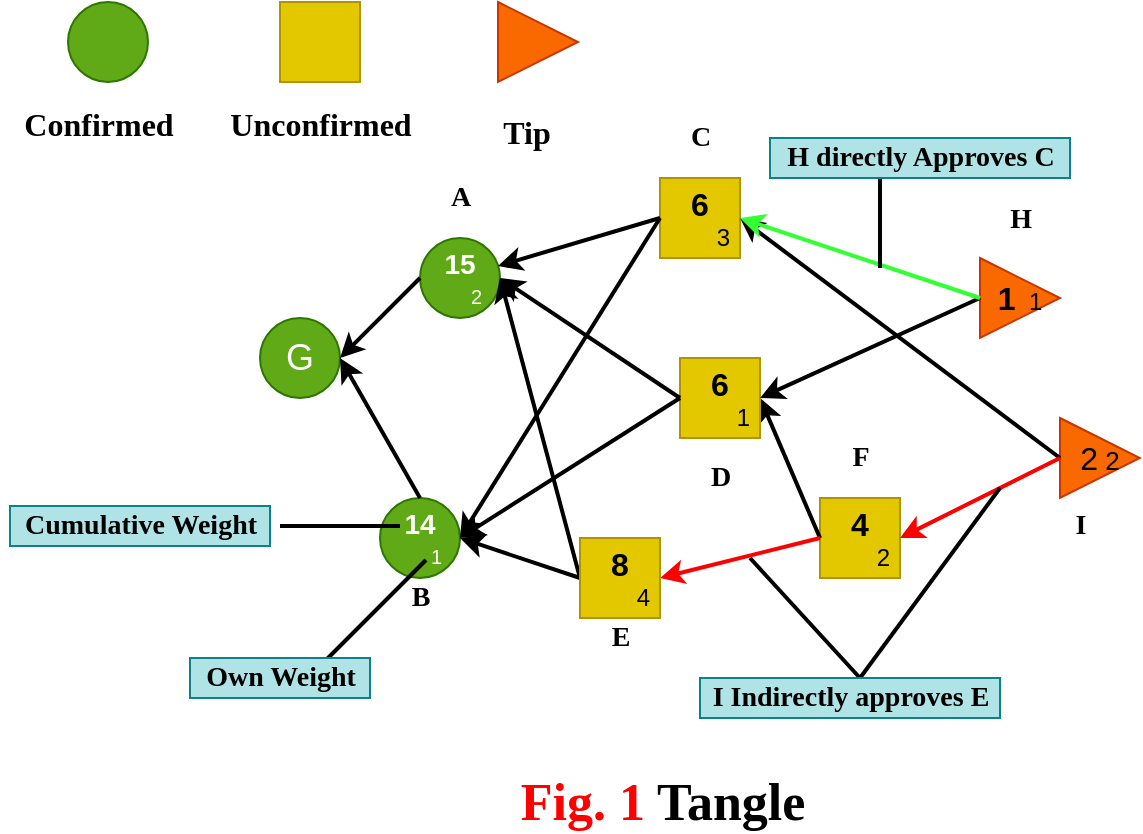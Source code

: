 <mxfile version="15.2.7" type="device" pages="3"><diagram id="_Qr7iore-3jb2GVGrOLr" name="Example of Tangle"><mxGraphModel dx="1086" dy="806" grid="0" gridSize="10" guides="1" tooltips="1" connect="1" arrows="1" fold="1" page="1" pageScale="1" pageWidth="1169" pageHeight="827" math="0" shadow="0"><root><mxCell id="0"/><mxCell id="1" parent="0"/><mxCell id="MIqFQV84oXtVGysrMWdA-53" value="" style="group" parent="1" vertex="1" connectable="0"><mxGeometry x="90" y="220" width="570" height="300" as="geometry"/></mxCell><mxCell id="MIqFQV84oXtVGysrMWdA-35" value="" style="group" parent="MIqFQV84oXtVGysrMWdA-53" vertex="1" connectable="0"><mxGeometry y="30" width="570" height="250" as="geometry"/></mxCell><mxCell id="MIqFQV84oXtVGysrMWdA-52" value="" style="group" parent="MIqFQV84oXtVGysrMWdA-35" vertex="1" connectable="0"><mxGeometry x="5" width="565" height="250" as="geometry"/></mxCell><mxCell id="MIqFQV84oXtVGysrMWdA-1" value="&lt;font style=&quot;font-size: 16px&quot;&gt;&lt;b&gt;4&lt;/b&gt;&lt;/font&gt;&lt;br&gt;&amp;nbsp; &amp;nbsp; &amp;nbsp; &amp;nbsp;2" style="whiteSpace=wrap;html=1;aspect=fixed;fillColor=#e3c800;strokeColor=#B09500;fontColor=#000000;" parent="MIqFQV84oXtVGysrMWdA-52" vertex="1"><mxGeometry x="405" y="160" width="40" height="40" as="geometry"/></mxCell><mxCell id="MIqFQV84oXtVGysrMWdA-2" value="&lt;font style=&quot;font-size: 18px&quot;&gt;G&lt;/font&gt;" style="ellipse;whiteSpace=wrap;html=1;aspect=fixed;fillColor=#60a917;strokeColor=#2D7600;fontColor=#ffffff;" parent="MIqFQV84oXtVGysrMWdA-52" vertex="1"><mxGeometry x="125" y="70" width="40" height="40" as="geometry"/></mxCell><mxCell id="MIqFQV84oXtVGysrMWdA-3" value="&lt;font style=&quot;font-size: 14px&quot;&gt;&lt;b&gt;15&lt;/b&gt;&lt;/font&gt;&lt;br style=&quot;font-size: 9px&quot;&gt;&lt;font size=&quot;1&quot;&gt;&amp;nbsp; &amp;nbsp; &amp;nbsp; 2&lt;/font&gt;" style="ellipse;whiteSpace=wrap;html=1;aspect=fixed;fillColor=#60a917;strokeColor=#2D7600;fontColor=#ffffff;" parent="MIqFQV84oXtVGysrMWdA-52" vertex="1"><mxGeometry x="205" y="30" width="40" height="40" as="geometry"/></mxCell><mxCell id="MIqFQV84oXtVGysrMWdA-6" value="&lt;font&gt;&lt;span style=&quot;font-size: 14px&quot;&gt;&lt;b&gt;14&lt;/b&gt;&lt;/span&gt;&lt;br&gt;&lt;font style=&quot;font-size: 10px&quot;&gt;&amp;nbsp; &amp;nbsp; &amp;nbsp; 1&lt;/font&gt;&lt;br&gt;&lt;/font&gt;" style="ellipse;whiteSpace=wrap;html=1;aspect=fixed;fillColor=#60a917;strokeColor=#2D7600;fontColor=#ffffff;" parent="MIqFQV84oXtVGysrMWdA-52" vertex="1"><mxGeometry x="185" y="160" width="40" height="40" as="geometry"/></mxCell><mxCell id="MIqFQV84oXtVGysrMWdA-7" value="" style="endArrow=classic;html=1;exitX=0;exitY=0.5;exitDx=0;exitDy=0;entryX=1;entryY=0.5;entryDx=0;entryDy=0;strokeWidth=2;" parent="MIqFQV84oXtVGysrMWdA-52" source="MIqFQV84oXtVGysrMWdA-3" target="MIqFQV84oXtVGysrMWdA-2" edge="1"><mxGeometry width="50" height="50" relative="1" as="geometry"><mxPoint x="535" y="190" as="sourcePoint"/><mxPoint x="585" y="140" as="targetPoint"/></mxGeometry></mxCell><mxCell id="MIqFQV84oXtVGysrMWdA-8" value="" style="endArrow=classic;html=1;strokeWidth=2;entryX=1;entryY=0.5;entryDx=0;entryDy=0;exitX=0.5;exitY=0;exitDx=0;exitDy=0;" parent="MIqFQV84oXtVGysrMWdA-52" source="MIqFQV84oXtVGysrMWdA-6" target="MIqFQV84oXtVGysrMWdA-2" edge="1"><mxGeometry width="50" height="50" relative="1" as="geometry"><mxPoint x="535" y="190" as="sourcePoint"/><mxPoint x="585" y="140" as="targetPoint"/></mxGeometry></mxCell><mxCell id="MIqFQV84oXtVGysrMWdA-9" value="" style="endArrow=classic;html=1;strokeWidth=2;entryX=1;entryY=0.5;entryDx=0;entryDy=0;exitX=0;exitY=0.5;exitDx=0;exitDy=0;" parent="MIqFQV84oXtVGysrMWdA-52" source="MIqFQV84oXtVGysrMWdA-14" target="MIqFQV84oXtVGysrMWdA-6" edge="1"><mxGeometry width="50" height="50" relative="1" as="geometry"><mxPoint x="285" y="174" as="sourcePoint"/><mxPoint x="205" y="180" as="targetPoint"/></mxGeometry></mxCell><mxCell id="MIqFQV84oXtVGysrMWdA-10" value="" style="endArrow=classic;html=1;strokeWidth=2;entryX=1;entryY=0.5;entryDx=0;entryDy=0;exitX=0;exitY=0.5;exitDx=0;exitDy=0;" parent="MIqFQV84oXtVGysrMWdA-52" source="MIqFQV84oXtVGysrMWdA-14" target="MIqFQV84oXtVGysrMWdA-3" edge="1"><mxGeometry width="50" height="50" relative="1" as="geometry"><mxPoint x="285" y="174" as="sourcePoint"/><mxPoint x="585" y="140" as="targetPoint"/></mxGeometry></mxCell><mxCell id="MIqFQV84oXtVGysrMWdA-11" value="" style="endArrow=classic;html=1;strokeWidth=2;entryX=1;entryY=0.5;entryDx=0;entryDy=0;exitX=0;exitY=0.5;exitDx=0;exitDy=0;" parent="MIqFQV84oXtVGysrMWdA-52" source="MIqFQV84oXtVGysrMWdA-1" target="MIqFQV84oXtVGysrMWdA-15" edge="1"><mxGeometry width="50" height="50" relative="1" as="geometry"><mxPoint x="335" y="40" as="sourcePoint"/><mxPoint x="585" y="140" as="targetPoint"/></mxGeometry></mxCell><mxCell id="MIqFQV84oXtVGysrMWdA-12" value="" style="endArrow=classic;html=1;strokeWidth=2;exitX=0;exitY=0.5;exitDx=0;exitDy=0;entryX=1;entryY=0.5;entryDx=0;entryDy=0;strokeColor=#FF0000;" parent="MIqFQV84oXtVGysrMWdA-52" source="MIqFQV84oXtVGysrMWdA-1" target="MIqFQV84oXtVGysrMWdA-14" edge="1"><mxGeometry width="50" height="50" relative="1" as="geometry"><mxPoint x="325" y="40" as="sourcePoint"/><mxPoint x="325" y="174" as="targetPoint"/></mxGeometry></mxCell><mxCell id="MIqFQV84oXtVGysrMWdA-14" value="&lt;span style=&quot;font-size: 16px&quot;&gt;&lt;b&gt;8&lt;/b&gt;&lt;/span&gt;&lt;br&gt;&lt;span&gt;&amp;nbsp; &amp;nbsp; &amp;nbsp; &amp;nbsp;4&lt;/span&gt;" style="whiteSpace=wrap;html=1;aspect=fixed;fillColor=#e3c800;strokeColor=#B09500;fontColor=#000000;" parent="MIqFQV84oXtVGysrMWdA-52" vertex="1"><mxGeometry x="285" y="180" width="40" height="40" as="geometry"/></mxCell><mxCell id="MIqFQV84oXtVGysrMWdA-15" value="&lt;span style=&quot;font-size: 16px&quot;&gt;&lt;b&gt;6&lt;/b&gt;&lt;/span&gt;&lt;br&gt;&lt;span&gt;&amp;nbsp; &amp;nbsp; &amp;nbsp; &amp;nbsp;1&lt;/span&gt;" style="whiteSpace=wrap;html=1;aspect=fixed;fillColor=#e3c800;strokeColor=#B09500;fontColor=#000000;" parent="MIqFQV84oXtVGysrMWdA-52" vertex="1"><mxGeometry x="335" y="90" width="40" height="40" as="geometry"/></mxCell><mxCell id="MIqFQV84oXtVGysrMWdA-16" value="&lt;span style=&quot;font-size: 16px&quot;&gt;&lt;b&gt;6&lt;/b&gt;&lt;/span&gt;&lt;br&gt;&lt;span&gt;&amp;nbsp; &amp;nbsp; &amp;nbsp; &amp;nbsp;3&lt;/span&gt;" style="whiteSpace=wrap;html=1;aspect=fixed;fillColor=#e3c800;strokeColor=#B09500;fontColor=#000000;" parent="MIqFQV84oXtVGysrMWdA-52" vertex="1"><mxGeometry x="325" width="40" height="40" as="geometry"/></mxCell><mxCell id="MIqFQV84oXtVGysrMWdA-17" value="" style="endArrow=classic;html=1;strokeWidth=2;entryX=1;entryY=0.5;entryDx=0;entryDy=0;exitX=0;exitY=0.5;exitDx=0;exitDy=0;" parent="MIqFQV84oXtVGysrMWdA-52" source="MIqFQV84oXtVGysrMWdA-16" target="MIqFQV84oXtVGysrMWdA-6" edge="1"><mxGeometry width="50" height="50" relative="1" as="geometry"><mxPoint x="535" y="160" as="sourcePoint"/><mxPoint x="585" y="110" as="targetPoint"/></mxGeometry></mxCell><mxCell id="MIqFQV84oXtVGysrMWdA-18" value="" style="endArrow=classic;html=1;strokeWidth=2;exitX=0;exitY=0.5;exitDx=0;exitDy=0;entryX=0.975;entryY=0.35;entryDx=0;entryDy=0;entryPerimeter=0;" parent="MIqFQV84oXtVGysrMWdA-52" source="MIqFQV84oXtVGysrMWdA-16" target="MIqFQV84oXtVGysrMWdA-3" edge="1"><mxGeometry width="50" height="50" relative="1" as="geometry"><mxPoint x="535" y="160" as="sourcePoint"/><mxPoint x="585" y="110" as="targetPoint"/></mxGeometry></mxCell><mxCell id="MIqFQV84oXtVGysrMWdA-19" value="" style="endArrow=classic;html=1;strokeWidth=2;exitX=0;exitY=0.5;exitDx=0;exitDy=0;entryX=1;entryY=0.5;entryDx=0;entryDy=0;" parent="MIqFQV84oXtVGysrMWdA-52" source="MIqFQV84oXtVGysrMWdA-15" target="MIqFQV84oXtVGysrMWdA-6" edge="1"><mxGeometry width="50" height="50" relative="1" as="geometry"><mxPoint x="535" y="160" as="sourcePoint"/><mxPoint x="585" y="110" as="targetPoint"/></mxGeometry></mxCell><mxCell id="MIqFQV84oXtVGysrMWdA-20" value="" style="endArrow=classic;html=1;strokeWidth=2;entryX=1;entryY=0.5;entryDx=0;entryDy=0;exitX=0;exitY=0.5;exitDx=0;exitDy=0;" parent="MIqFQV84oXtVGysrMWdA-52" source="MIqFQV84oXtVGysrMWdA-15" target="MIqFQV84oXtVGysrMWdA-3" edge="1"><mxGeometry width="50" height="50" relative="1" as="geometry"><mxPoint x="405" y="100" as="sourcePoint"/><mxPoint x="585" y="110" as="targetPoint"/></mxGeometry></mxCell><mxCell id="MIqFQV84oXtVGysrMWdA-22" value="&lt;font color=&quot;#000000&quot; size=&quot;1&quot;&gt;&lt;b style=&quot;font-size: 16px&quot;&gt;1&lt;/b&gt;&lt;/font&gt;&amp;nbsp; &lt;font color=&quot;#000000&quot;&gt;1&lt;/font&gt;" style="triangle;whiteSpace=wrap;html=1;strokeColor=#C73500;fillColor=#fa6800;fontColor=#000000;" parent="MIqFQV84oXtVGysrMWdA-52" vertex="1"><mxGeometry x="485" y="40" width="40" height="40" as="geometry"/></mxCell><mxCell id="MIqFQV84oXtVGysrMWdA-23" value="&lt;font color=&quot;#000000&quot;&gt;&lt;font style=&quot;font-size: 16px&quot;&gt;2&lt;/font&gt;&lt;span style=&quot;font-size: 13px&quot;&gt;&amp;nbsp;2&lt;/span&gt;&lt;/font&gt;" style="triangle;whiteSpace=wrap;html=1;strokeColor=#C73500;fillColor=#fa6800;fontColor=#000000;" parent="MIqFQV84oXtVGysrMWdA-52" vertex="1"><mxGeometry x="525" y="120" width="40" height="40" as="geometry"/></mxCell><mxCell id="MIqFQV84oXtVGysrMWdA-28" value="" style="endArrow=classic;html=1;strokeWidth=2;exitX=0;exitY=0.5;exitDx=0;exitDy=0;" parent="MIqFQV84oXtVGysrMWdA-52" source="MIqFQV84oXtVGysrMWdA-22" edge="1"><mxGeometry width="50" height="50" relative="1" as="geometry"><mxPoint x="445" y="20" as="sourcePoint"/><mxPoint x="375" y="110" as="targetPoint"/></mxGeometry></mxCell><mxCell id="MIqFQV84oXtVGysrMWdA-29" value="" style="endArrow=classic;html=1;strokeWidth=2;exitX=0;exitY=0.5;exitDx=0;exitDy=0;entryX=1;entryY=0.5;entryDx=0;entryDy=0;" parent="MIqFQV84oXtVGysrMWdA-52" source="MIqFQV84oXtVGysrMWdA-23" target="MIqFQV84oXtVGysrMWdA-16" edge="1"><mxGeometry width="50" height="50" relative="1" as="geometry"><mxPoint x="535" y="160" as="sourcePoint"/><mxPoint x="585" y="110" as="targetPoint"/></mxGeometry></mxCell><mxCell id="MIqFQV84oXtVGysrMWdA-30" value="" style="endArrow=classic;html=1;strokeWidth=2;entryX=1;entryY=0.5;entryDx=0;entryDy=0;exitX=0;exitY=0.5;exitDx=0;exitDy=0;fontColor=#FF0000;strokeColor=#FF0000;" parent="MIqFQV84oXtVGysrMWdA-52" source="MIqFQV84oXtVGysrMWdA-23" target="MIqFQV84oXtVGysrMWdA-1" edge="1"><mxGeometry width="50" height="50" relative="1" as="geometry"><mxPoint x="535" y="160" as="sourcePoint"/><mxPoint x="585" y="110" as="targetPoint"/></mxGeometry></mxCell><mxCell id="MIqFQV84oXtVGysrMWdA-31" value="" style="endArrow=classic;html=1;strokeWidth=2;entryX=1;entryY=0.5;entryDx=0;entryDy=0;exitX=0;exitY=0.5;exitDx=0;exitDy=0;strokeColor=#33FF33;" parent="MIqFQV84oXtVGysrMWdA-52" source="MIqFQV84oXtVGysrMWdA-22" target="MIqFQV84oXtVGysrMWdA-16" edge="1"><mxGeometry width="50" height="50" relative="1" as="geometry"><mxPoint x="535" y="160" as="sourcePoint"/><mxPoint x="585" y="110" as="targetPoint"/></mxGeometry></mxCell><mxCell id="MIqFQV84oXtVGysrMWdA-33" value="" style="endArrow=none;html=1;strokeWidth=2;" parent="MIqFQV84oXtVGysrMWdA-52" edge="1"><mxGeometry width="50" height="50" relative="1" as="geometry"><mxPoint x="135" y="174" as="sourcePoint"/><mxPoint x="195" y="174" as="targetPoint"/></mxGeometry></mxCell><mxCell id="MIqFQV84oXtVGysrMWdA-34" value="&lt;b&gt;&lt;font style=&quot;font-size: 14px&quot; face=&quot;Times New Roman&quot;&gt;Cumulative Weight&lt;/font&gt;&lt;/b&gt;" style="text;html=1;align=center;verticalAlign=middle;resizable=0;points=[];autosize=1;strokeColor=#0e8088;fillColor=#b0e3e6;" parent="MIqFQV84oXtVGysrMWdA-52" vertex="1"><mxGeometry y="164" width="130" height="20" as="geometry"/></mxCell><mxCell id="MIqFQV84oXtVGysrMWdA-36" value="" style="endArrow=none;html=1;strokeWidth=2;" parent="MIqFQV84oXtVGysrMWdA-52" edge="1"><mxGeometry width="50" height="50" relative="1" as="geometry"><mxPoint x="158" y="241" as="sourcePoint"/><mxPoint x="208" y="191" as="targetPoint"/></mxGeometry></mxCell><mxCell id="MIqFQV84oXtVGysrMWdA-45" value="&lt;font style=&quot;font-size: 14px&quot; face=&quot;Times New Roman&quot;&gt;&lt;b&gt;I&lt;/b&gt;&lt;/font&gt;" style="text;html=1;align=center;verticalAlign=middle;resizable=0;points=[];autosize=1;strokeColor=none;fillColor=none;" parent="MIqFQV84oXtVGysrMWdA-52" vertex="1"><mxGeometry x="525" y="164" width="20" height="20" as="geometry"/></mxCell><mxCell id="MIqFQV84oXtVGysrMWdA-46" value="" style="endArrow=none;html=1;strokeColor=#000000;strokeWidth=2;" parent="MIqFQV84oXtVGysrMWdA-52" edge="1"><mxGeometry width="50" height="50" relative="1" as="geometry"><mxPoint x="435" y="45" as="sourcePoint"/><mxPoint x="435" as="targetPoint"/></mxGeometry></mxCell><mxCell id="MIqFQV84oXtVGysrMWdA-49" value="" style="endArrow=none;html=1;fontColor=#FF0000;strokeColor=#000000;strokeWidth=2;" parent="MIqFQV84oXtVGysrMWdA-52" edge="1"><mxGeometry width="50" height="50" relative="1" as="geometry"><mxPoint x="425" y="250" as="sourcePoint"/><mxPoint x="370" y="190" as="targetPoint"/></mxGeometry></mxCell><mxCell id="MIqFQV84oXtVGysrMWdA-43" value="&lt;b&gt;&lt;font style=&quot;font-size: 14px&quot; face=&quot;Times New Roman&quot;&gt;F&lt;/font&gt;&lt;/b&gt;" style="text;html=1;align=center;verticalAlign=middle;resizable=0;points=[];autosize=1;strokeColor=none;fillColor=none;" parent="MIqFQV84oXtVGysrMWdA-52" vertex="1"><mxGeometry x="415" y="130" width="20" height="20" as="geometry"/></mxCell><mxCell id="MIqFQV84oXtVGysrMWdA-50" value="" style="endArrow=none;html=1;fontColor=#FF0000;strokeColor=#000000;strokeWidth=2;" parent="MIqFQV84oXtVGysrMWdA-52" edge="1"><mxGeometry width="50" height="50" relative="1" as="geometry"><mxPoint x="425" y="250" as="sourcePoint"/><mxPoint x="495" y="155" as="targetPoint"/></mxGeometry></mxCell><mxCell id="MIqFQV84oXtVGysrMWdA-37" value="&lt;b&gt;&lt;font style=&quot;font-size: 14px&quot; face=&quot;Times New Roman&quot;&gt;Own Weight&lt;/font&gt;&lt;/b&gt;" style="text;html=1;align=center;verticalAlign=middle;resizable=0;points=[];autosize=1;strokeColor=#0e8088;fillColor=#b0e3e6;" parent="MIqFQV84oXtVGysrMWdA-53" vertex="1"><mxGeometry x="95" y="270" width="90" height="20" as="geometry"/></mxCell><mxCell id="MIqFQV84oXtVGysrMWdA-38" value="&lt;b&gt;&lt;font style=&quot;font-size: 14px&quot; face=&quot;Times New Roman&quot;&gt;A&lt;/font&gt;&lt;/b&gt;" style="text;html=1;align=center;verticalAlign=middle;resizable=0;points=[];autosize=1;strokeColor=none;fillColor=none;" parent="MIqFQV84oXtVGysrMWdA-53" vertex="1"><mxGeometry x="215" y="30" width="30" height="20" as="geometry"/></mxCell><mxCell id="MIqFQV84oXtVGysrMWdA-39" value="&lt;b&gt;&lt;font style=&quot;font-size: 14px&quot; face=&quot;Times New Roman&quot;&gt;B&lt;/font&gt;&lt;/b&gt;" style="text;html=1;align=center;verticalAlign=middle;resizable=0;points=[];autosize=1;strokeColor=none;fillColor=none;" parent="MIqFQV84oXtVGysrMWdA-53" vertex="1"><mxGeometry x="200" y="230" width="20" height="20" as="geometry"/></mxCell><mxCell id="MIqFQV84oXtVGysrMWdA-40" value="&lt;b&gt;&lt;font style=&quot;font-size: 14px&quot; face=&quot;Times New Roman&quot;&gt;C&lt;/font&gt;&lt;/b&gt;" style="text;html=1;align=center;verticalAlign=middle;resizable=0;points=[];autosize=1;strokeColor=none;fillColor=none;" parent="MIqFQV84oXtVGysrMWdA-53" vertex="1"><mxGeometry x="335" width="30" height="20" as="geometry"/></mxCell><mxCell id="MIqFQV84oXtVGysrMWdA-41" value="&lt;b&gt;&lt;font style=&quot;font-size: 14px&quot; face=&quot;Times New Roman&quot;&gt;D&lt;/font&gt;&lt;/b&gt;" style="text;html=1;align=center;verticalAlign=middle;resizable=0;points=[];autosize=1;strokeColor=none;fillColor=none;" parent="MIqFQV84oXtVGysrMWdA-53" vertex="1"><mxGeometry x="345" y="170" width="30" height="20" as="geometry"/></mxCell><mxCell id="MIqFQV84oXtVGysrMWdA-42" value="&lt;b&gt;&lt;font style=&quot;font-size: 14px&quot; face=&quot;Times New Roman&quot;&gt;E&lt;/font&gt;&lt;/b&gt;" style="text;html=1;align=center;verticalAlign=middle;resizable=0;points=[];autosize=1;strokeColor=none;fillColor=none;" parent="MIqFQV84oXtVGysrMWdA-53" vertex="1"><mxGeometry x="300" y="250" width="20" height="20" as="geometry"/></mxCell><mxCell id="MIqFQV84oXtVGysrMWdA-44" value="&lt;span style=&quot;font-size: 14px&quot;&gt;&lt;b&gt;&lt;font face=&quot;Times New Roman&quot;&gt;H&lt;/font&gt;&lt;/b&gt;&lt;/span&gt;" style="text;html=1;align=center;verticalAlign=middle;resizable=0;points=[];autosize=1;strokeColor=none;fillColor=none;" parent="MIqFQV84oXtVGysrMWdA-53" vertex="1"><mxGeometry x="495" y="40" width="30" height="20" as="geometry"/></mxCell><mxCell id="MIqFQV84oXtVGysrMWdA-47" value="&lt;font style=&quot;font-size: 14px&quot; face=&quot;Times New Roman&quot;&gt;&lt;b&gt;H directly Approves C&lt;/b&gt;&lt;/font&gt;" style="text;html=1;align=center;verticalAlign=middle;resizable=0;points=[];autosize=1;strokeColor=#0e8088;fillColor=#b0e3e6;fontStyle=0" parent="MIqFQV84oXtVGysrMWdA-53" vertex="1"><mxGeometry x="385" y="10" width="150" height="20" as="geometry"/></mxCell><mxCell id="MIqFQV84oXtVGysrMWdA-51" value="&lt;b&gt;&lt;font style=&quot;font-size: 14px&quot; color=&quot;#000000&quot; face=&quot;Times New Roman&quot;&gt;I Indirectly approves E&lt;/font&gt;&lt;/b&gt;" style="text;html=1;align=center;verticalAlign=middle;resizable=0;points=[];autosize=1;strokeColor=#0e8088;fillColor=#b0e3e6;" parent="MIqFQV84oXtVGysrMWdA-53" vertex="1"><mxGeometry x="350" y="280" width="150" height="20" as="geometry"/></mxCell><mxCell id="MIqFQV84oXtVGysrMWdA-54" value="&lt;font face=&quot;Times New Roman&quot; size=&quot;1&quot;&gt;&lt;b style=&quot;font-size: 26px&quot;&gt;Fig. 1&lt;font color=&quot;#000000&quot;&gt; Tangle&lt;/font&gt;&lt;/b&gt;&lt;/font&gt;" style="text;html=1;align=center;verticalAlign=middle;resizable=0;points=[];autosize=1;strokeColor=none;fillColor=none;fontColor=#FF0000;" parent="1" vertex="1"><mxGeometry x="345" y="550" width="152" height="23" as="geometry"/></mxCell><mxCell id="MIqFQV84oXtVGysrMWdA-93" value="" style="group" parent="1" vertex="1" connectable="0"><mxGeometry x="96" y="162" width="283" height="76" as="geometry"/></mxCell><mxCell id="MIqFQV84oXtVGysrMWdA-87" value="" style="ellipse;whiteSpace=wrap;html=1;aspect=fixed;fillColor=#60a917;strokeColor=#2D7600;fontColor=#ffffff;" parent="MIqFQV84oXtVGysrMWdA-93" vertex="1"><mxGeometry x="28" width="40" height="40" as="geometry"/></mxCell><mxCell id="MIqFQV84oXtVGysrMWdA-88" value="" style="whiteSpace=wrap;html=1;aspect=fixed;fillColor=#e3c800;strokeColor=#B09500;fontColor=#000000;" parent="MIqFQV84oXtVGysrMWdA-93" vertex="1"><mxGeometry x="134" width="40" height="40" as="geometry"/></mxCell><mxCell id="MIqFQV84oXtVGysrMWdA-89" value="" style="triangle;whiteSpace=wrap;html=1;strokeColor=#C73500;fillColor=#fa6800;fontColor=#000000;" parent="MIqFQV84oXtVGysrMWdA-93" vertex="1"><mxGeometry x="243" width="40" height="40" as="geometry"/></mxCell><mxCell id="MIqFQV84oXtVGysrMWdA-90" value="&lt;font style=&quot;font-size: 16px;&quot;&gt;&lt;b style=&quot;font-size: 16px;&quot;&gt;Confirmed&lt;/b&gt;&lt;/font&gt;" style="text;html=1;align=center;verticalAlign=middle;resizable=0;points=[];autosize=1;strokeColor=none;fillColor=none;fontColor=#000000;fontFamily=Times New Roman;fontSize=16;" parent="MIqFQV84oXtVGysrMWdA-93" vertex="1"><mxGeometry y="49" width="85" height="23" as="geometry"/></mxCell><mxCell id="MIqFQV84oXtVGysrMWdA-91" value="&lt;span&gt;Unconfirmed&lt;/span&gt;" style="text;html=1;align=center;verticalAlign=middle;resizable=0;points=[];autosize=1;strokeColor=none;fillColor=none;fontSize=16;fontFamily=Times New Roman;fontColor=#000000;fontStyle=1" parent="MIqFQV84oXtVGysrMWdA-93" vertex="1"><mxGeometry x="103.5" y="49" width="101" height="23" as="geometry"/></mxCell><mxCell id="MIqFQV84oXtVGysrMWdA-92" value="&lt;b&gt;Tip&lt;/b&gt;" style="text;html=1;align=center;verticalAlign=middle;resizable=0;points=[];autosize=1;strokeColor=none;fillColor=none;fontSize=16;fontFamily=Times New Roman;fontColor=#000000;" parent="MIqFQV84oXtVGysrMWdA-93" vertex="1"><mxGeometry x="240" y="53" width="34" height="23" as="geometry"/></mxCell></root></mxGraphModel></diagram><diagram id="c20aVOMT09nDy1V228yt" name="DAG-based blockchain in wireless network"><mxGraphModel dx="782" dy="539" grid="0" gridSize="10" guides="1" tooltips="1" connect="1" arrows="1" fold="1" page="1" pageScale="1" pageWidth="1169" pageHeight="827" math="0" shadow="0"><root><mxCell id="51HCko1y3BQrAg9Bo_tn-0"/><mxCell id="51HCko1y3BQrAg9Bo_tn-1" parent="51HCko1y3BQrAg9Bo_tn-0"/><mxCell id="51HCko1y3BQrAg9Bo_tn-2" value="" style="ellipse;whiteSpace=wrap;html=1;aspect=fixed;fontFamily=Times New Roman;fontSize=16;fontColor=#000000;strokeColor=#000000;fillColor=#3399FF;" parent="51HCko1y3BQrAg9Bo_tn-1" vertex="1"><mxGeometry x="120" y="160" width="40" height="40" as="geometry"/></mxCell><mxCell id="51HCko1y3BQrAg9Bo_tn-3" value="" style="ellipse;whiteSpace=wrap;html=1;aspect=fixed;fontFamily=Times New Roman;fontSize=16;fontColor=#000000;strokeColor=#000000;fillColor=#3399FF;" parent="51HCko1y3BQrAg9Bo_tn-1" vertex="1"><mxGeometry x="120" y="240" width="40" height="40" as="geometry"/></mxCell><mxCell id="51HCko1y3BQrAg9Bo_tn-4" value="" style="ellipse;whiteSpace=wrap;html=1;aspect=fixed;fontFamily=Times New Roman;fontSize=16;fontColor=#000000;strokeColor=#000000;fillColor=#3399FF;" parent="51HCko1y3BQrAg9Bo_tn-1" vertex="1"><mxGeometry x="120" y="320" width="40" height="40" as="geometry"/></mxCell><mxCell id="51HCko1y3BQrAg9Bo_tn-5" value="Node 1" style="text;html=1;align=center;verticalAlign=middle;resizable=0;points=[];autosize=1;strokeColor=none;fillColor=none;fontSize=16;fontFamily=Times New Roman;fontColor=#000000;" parent="51HCko1y3BQrAg9Bo_tn-1" vertex="1"><mxGeometry x="50" y="170" width="60" height="20" as="geometry"/></mxCell><mxCell id="51HCko1y3BQrAg9Bo_tn-6" value="Node 2" style="text;html=1;align=center;verticalAlign=middle;resizable=0;points=[];autosize=1;strokeColor=none;fillColor=none;fontSize=16;fontFamily=Times New Roman;fontColor=#000000;" parent="51HCko1y3BQrAg9Bo_tn-1" vertex="1"><mxGeometry x="50" y="250" width="60" height="20" as="geometry"/></mxCell><mxCell id="51HCko1y3BQrAg9Bo_tn-7" value="Node n" style="text;html=1;align=center;verticalAlign=middle;resizable=0;points=[];autosize=1;strokeColor=none;fillColor=none;fontSize=16;fontFamily=Times New Roman;fontColor=#000000;" parent="51HCko1y3BQrAg9Bo_tn-1" vertex="1"><mxGeometry x="50" y="330" width="60" height="20" as="geometry"/></mxCell><mxCell id="51HCko1y3BQrAg9Bo_tn-8" value="&lt;font face=&quot;Helvetica&quot; size=&quot;1&quot;&gt;&lt;b style=&quot;font-size: 21px&quot;&gt;...&lt;/b&gt;&lt;/font&gt;" style="text;html=1;align=center;verticalAlign=middle;resizable=0;points=[];autosize=1;strokeColor=none;fillColor=none;fontSize=16;fontFamily=Times New Roman;fontColor=#000000;rotation=90;" parent="51HCko1y3BQrAg9Bo_tn-1" vertex="1"><mxGeometry x="130" y="290" width="30" height="30" as="geometry"/></mxCell><mxCell id="51HCko1y3BQrAg9Bo_tn-9" value="&lt;b&gt;n network nodes&lt;/b&gt;" style="text;html=1;align=center;verticalAlign=middle;resizable=0;points=[];autosize=1;strokeColor=#0e8088;fillColor=#b0e3e6;fontSize=16;fontFamily=Times New Roman;" parent="51HCko1y3BQrAg9Bo_tn-1" vertex="1"><mxGeometry x="30" y="370" width="130" height="20" as="geometry"/></mxCell><mxCell id="51HCko1y3BQrAg9Bo_tn-10" value="" style="rounded=1;whiteSpace=wrap;html=1;strokeWidth=2;fillWeight=4;hachureGap=8;hachureAngle=45;fillColor=#33FF33;sketch=1;fontFamily=Times New Roman;fontSize=16;fontColor=#000000;" parent="51HCko1y3BQrAg9Bo_tn-1" vertex="1"><mxGeometry x="230" y="240" width="350" height="40" as="geometry"/></mxCell><mxCell id="51HCko1y3BQrAg9Bo_tn-11" value="" style="endArrow=classic;html=1;fontFamily=Times New Roman;fontSize=16;fontColor=#000000;strokeColor=#000000;strokeWidth=2;exitX=1;exitY=0.5;exitDx=0;exitDy=0;entryX=0;entryY=0.5;entryDx=0;entryDy=0;" parent="51HCko1y3BQrAg9Bo_tn-1" source="51HCko1y3BQrAg9Bo_tn-2" target="51HCko1y3BQrAg9Bo_tn-10" edge="1"><mxGeometry width="50" height="50" relative="1" as="geometry"><mxPoint x="530" y="430" as="sourcePoint"/><mxPoint x="580" y="380" as="targetPoint"/></mxGeometry></mxCell><mxCell id="51HCko1y3BQrAg9Bo_tn-14" value="" style="endArrow=classic;html=1;fontFamily=Times New Roman;fontSize=16;fontColor=#000000;strokeColor=#000000;strokeWidth=2;exitX=1;exitY=0.5;exitDx=0;exitDy=0;entryX=0;entryY=0.5;entryDx=0;entryDy=0;" parent="51HCko1y3BQrAg9Bo_tn-1" source="51HCko1y3BQrAg9Bo_tn-3" target="51HCko1y3BQrAg9Bo_tn-10" edge="1"><mxGeometry width="50" height="50" relative="1" as="geometry"><mxPoint x="530" y="430" as="sourcePoint"/><mxPoint x="580" y="380" as="targetPoint"/></mxGeometry></mxCell><mxCell id="51HCko1y3BQrAg9Bo_tn-15" value="" style="endArrow=classic;html=1;fontFamily=Times New Roman;fontSize=16;fontColor=#000000;strokeColor=#000000;strokeWidth=2;exitX=1;exitY=0.5;exitDx=0;exitDy=0;entryX=0;entryY=0.75;entryDx=0;entryDy=0;" parent="51HCko1y3BQrAg9Bo_tn-1" source="51HCko1y3BQrAg9Bo_tn-4" target="51HCko1y3BQrAg9Bo_tn-10" edge="1"><mxGeometry width="50" height="50" relative="1" as="geometry"><mxPoint x="530" y="430" as="sourcePoint"/><mxPoint x="580" y="380" as="targetPoint"/></mxGeometry></mxCell><mxCell id="51HCko1y3BQrAg9Bo_tn-16" value="&lt;font face=&quot;Helvetica&quot; size=&quot;1&quot;&gt;&lt;b style=&quot;font-size: 21px&quot;&gt;...&lt;/b&gt;&lt;/font&gt;" style="text;html=1;align=center;verticalAlign=middle;resizable=0;points=[];autosize=1;strokeColor=none;fillColor=none;fontSize=16;fontFamily=Times New Roman;fontColor=#000000;rotation=90;" parent="51HCko1y3BQrAg9Bo_tn-1" vertex="1"><mxGeometry x="190" y="270" width="30" height="30" as="geometry"/></mxCell><mxCell id="51HCko1y3BQrAg9Bo_tn-17" value="&lt;span&gt;Wireless Channel&lt;/span&gt;" style="text;html=1;align=center;verticalAlign=middle;resizable=0;points=[];autosize=1;strokeColor=none;fillColor=none;fontSize=16;fontFamily=Times New Roman;fontColor=#000000;fontStyle=1" parent="51HCko1y3BQrAg9Bo_tn-1" vertex="1"><mxGeometry x="330" y="200" width="140" height="20" as="geometry"/></mxCell><mxCell id="51HCko1y3BQrAg9Bo_tn-47" value="" style="rounded=0;whiteSpace=wrap;html=1;fontFamily=Times New Roman;fontSize=16;strokeColor=#000000;fillColor=#009900;" parent="51HCko1y3BQrAg9Bo_tn-1" vertex="1"><mxGeometry x="690" y="330" width="30" height="30" as="geometry"/></mxCell><mxCell id="51HCko1y3BQrAg9Bo_tn-48" value="&lt;b&gt;&lt;font style=&quot;font-size: 26px&quot;&gt;&lt;font color=&quot;#ff0000&quot;&gt;Fig. 2&lt;/font&gt; The DAG-based blockchain traffic flow in wireless network&amp;nbsp;&amp;nbsp;&lt;/font&gt;&lt;/b&gt;" style="text;html=1;align=center;verticalAlign=middle;resizable=0;points=[];autosize=1;strokeColor=none;fillColor=none;fontSize=16;fontFamily=Times New Roman;fontColor=#000000;" parent="51HCko1y3BQrAg9Bo_tn-1" vertex="1"><mxGeometry x="30" y="617" width="750" height="26" as="geometry"/></mxCell><mxCell id="51HCko1y3BQrAg9Bo_tn-51" value="" style="group" parent="51HCko1y3BQrAg9Bo_tn-1" vertex="1" connectable="0"><mxGeometry x="260" y="310" width="320" height="240" as="geometry"/></mxCell><mxCell id="51HCko1y3BQrAg9Bo_tn-50" value="" style="rounded=0;whiteSpace=wrap;html=1;fontFamily=Times New Roman;fontSize=16;strokeWidth=5;fillColor=none;" parent="51HCko1y3BQrAg9Bo_tn-51" vertex="1"><mxGeometry width="320" height="240" as="geometry"/></mxCell><mxCell id="51HCko1y3BQrAg9Bo_tn-23" value="" style="rounded=0;whiteSpace=wrap;html=1;fontFamily=Times New Roman;fontSize=16;strokeColor=#000000;fillColor=#009900;" parent="51HCko1y3BQrAg9Bo_tn-51" vertex="1"><mxGeometry x="10" y="90" width="30" height="30" as="geometry"/></mxCell><mxCell id="51HCko1y3BQrAg9Bo_tn-24" value="" style="rounded=0;whiteSpace=wrap;html=1;fontFamily=Times New Roman;fontSize=16;strokeColor=#000000;fillColor=#009900;" parent="51HCko1y3BQrAg9Bo_tn-51" vertex="1"><mxGeometry x="260" y="65" width="30" height="30" as="geometry"/></mxCell><mxCell id="51HCko1y3BQrAg9Bo_tn-25" value="" style="rounded=0;whiteSpace=wrap;html=1;fontFamily=Times New Roman;fontSize=16;strokeColor=#000000;fillColor=#009900;" parent="51HCko1y3BQrAg9Bo_tn-51" vertex="1"><mxGeometry x="180" y="160" width="30" height="30" as="geometry"/></mxCell><mxCell id="51HCko1y3BQrAg9Bo_tn-26" value="" style="rounded=0;whiteSpace=wrap;html=1;fontFamily=Times New Roman;fontSize=16;strokeColor=#000000;fillColor=#009900;" parent="51HCko1y3BQrAg9Bo_tn-51" vertex="1"><mxGeometry x="200" y="30" width="30" height="30" as="geometry"/></mxCell><mxCell id="51HCko1y3BQrAg9Bo_tn-27" value="" style="rounded=0;whiteSpace=wrap;html=1;fontFamily=Times New Roman;fontSize=16;strokeColor=#000000;fillColor=#009900;" parent="51HCko1y3BQrAg9Bo_tn-51" vertex="1"><mxGeometry x="90" y="95" width="30" height="30" as="geometry"/></mxCell><mxCell id="51HCko1y3BQrAg9Bo_tn-28" value="" style="rounded=0;whiteSpace=wrap;html=1;fontFamily=Times New Roman;fontSize=16;strokeColor=#000000;fillColor=#009900;" parent="51HCko1y3BQrAg9Bo_tn-51" vertex="1"><mxGeometry x="115" y="200" width="30" height="30" as="geometry"/></mxCell><mxCell id="51HCko1y3BQrAg9Bo_tn-29" value="" style="rounded=0;whiteSpace=wrap;html=1;fontFamily=Times New Roman;fontSize=16;strokeColor=#000000;fillColor=#009900;" parent="51HCko1y3BQrAg9Bo_tn-51" vertex="1"><mxGeometry x="100" y="10" width="30" height="30" as="geometry"/></mxCell><mxCell id="51HCko1y3BQrAg9Bo_tn-30" value="" style="endArrow=classic;html=1;fontFamily=Times New Roman;fontSize=16;fontColor=#000000;strokeColor=#000000;strokeWidth=2;exitX=0;exitY=0.5;exitDx=0;exitDy=0;entryX=1;entryY=0.5;entryDx=0;entryDy=0;" parent="51HCko1y3BQrAg9Bo_tn-51" source="51HCko1y3BQrAg9Bo_tn-29" target="51HCko1y3BQrAg9Bo_tn-23" edge="1"><mxGeometry y="-40" width="50" height="50" as="geometry"><mxPoint x="60" y="280" as="sourcePoint"/><mxPoint x="110" y="230" as="targetPoint"/></mxGeometry></mxCell><mxCell id="51HCko1y3BQrAg9Bo_tn-31" value="" style="endArrow=classic;html=1;fontFamily=Times New Roman;fontSize=16;fontColor=#000000;strokeColor=#000000;strokeWidth=2;exitX=0;exitY=0.5;exitDx=0;exitDy=0;" parent="51HCko1y3BQrAg9Bo_tn-51" source="51HCko1y3BQrAg9Bo_tn-27" edge="1"><mxGeometry y="-40" width="50" height="50" as="geometry"><mxPoint x="60" y="280" as="sourcePoint"/><mxPoint x="40" y="105" as="targetPoint"/></mxGeometry></mxCell><mxCell id="51HCko1y3BQrAg9Bo_tn-33" value="" style="endArrow=classic;html=1;fontFamily=Times New Roman;fontSize=16;fontColor=#000000;strokeColor=#000000;strokeWidth=2;entryX=1;entryY=0.75;entryDx=0;entryDy=0;exitX=0;exitY=0.5;exitDx=0;exitDy=0;" parent="51HCko1y3BQrAg9Bo_tn-51" source="51HCko1y3BQrAg9Bo_tn-28" target="51HCko1y3BQrAg9Bo_tn-23" edge="1"><mxGeometry y="-40" width="50" height="50" as="geometry"><mxPoint x="60" y="280" as="sourcePoint"/><mxPoint x="110" y="230" as="targetPoint"/></mxGeometry></mxCell><mxCell id="51HCko1y3BQrAg9Bo_tn-35" value="" style="endArrow=classic;html=1;fontFamily=Times New Roman;fontSize=16;fontColor=#000000;strokeColor=#000000;strokeWidth=2;entryX=1;entryY=0.5;entryDx=0;entryDy=0;exitX=0;exitY=0.5;exitDx=0;exitDy=0;" parent="51HCko1y3BQrAg9Bo_tn-51" source="51HCko1y3BQrAg9Bo_tn-26" target="51HCko1y3BQrAg9Bo_tn-29" edge="1"><mxGeometry y="-40" width="50" height="50" as="geometry"><mxPoint x="190" y="80" as="sourcePoint"/><mxPoint x="240" y="30" as="targetPoint"/></mxGeometry></mxCell><mxCell id="51HCko1y3BQrAg9Bo_tn-36" value="" style="endArrow=classic;html=1;fontFamily=Times New Roman;fontSize=16;fontColor=#000000;strokeColor=#000000;strokeWidth=2;exitX=0;exitY=0.5;exitDx=0;exitDy=0;entryX=1;entryY=0.5;entryDx=0;entryDy=0;" parent="51HCko1y3BQrAg9Bo_tn-51" source="51HCko1y3BQrAg9Bo_tn-26" target="51HCko1y3BQrAg9Bo_tn-27" edge="1"><mxGeometry y="-40" width="50" height="50" as="geometry"><mxPoint x="60" y="280" as="sourcePoint"/><mxPoint x="110" y="230" as="targetPoint"/></mxGeometry></mxCell><mxCell id="51HCko1y3BQrAg9Bo_tn-37" value="" style="endArrow=classic;html=1;fontFamily=Times New Roman;fontSize=16;fontColor=#000000;strokeColor=#000000;strokeWidth=2;exitX=0;exitY=0.5;exitDx=0;exitDy=0;entryX=1;entryY=0.5;entryDx=0;entryDy=0;" parent="51HCko1y3BQrAg9Bo_tn-51" source="51HCko1y3BQrAg9Bo_tn-25" target="51HCko1y3BQrAg9Bo_tn-27" edge="1"><mxGeometry y="-40" width="50" height="50" as="geometry"><mxPoint x="60" y="280" as="sourcePoint"/><mxPoint x="110" y="230" as="targetPoint"/></mxGeometry></mxCell><mxCell id="51HCko1y3BQrAg9Bo_tn-38" value="" style="endArrow=classic;html=1;fontFamily=Times New Roman;fontSize=16;fontColor=#000000;strokeColor=#000000;strokeWidth=2;exitX=0;exitY=0.5;exitDx=0;exitDy=0;entryX=1;entryY=0.5;entryDx=0;entryDy=0;" parent="51HCko1y3BQrAg9Bo_tn-51" source="51HCko1y3BQrAg9Bo_tn-24" target="51HCko1y3BQrAg9Bo_tn-27" edge="1"><mxGeometry y="-40" width="50" height="50" as="geometry"><mxPoint x="60" y="280" as="sourcePoint"/><mxPoint x="110" y="230" as="targetPoint"/></mxGeometry></mxCell><mxCell id="51HCko1y3BQrAg9Bo_tn-39" value="" style="endArrow=classic;html=1;fontFamily=Times New Roman;fontSize=16;fontColor=#000000;strokeColor=#000000;strokeWidth=2;entryX=1;entryY=0.5;entryDx=0;entryDy=0;exitX=0;exitY=0.5;exitDx=0;exitDy=0;" parent="51HCko1y3BQrAg9Bo_tn-51" source="51HCko1y3BQrAg9Bo_tn-24" target="51HCko1y3BQrAg9Bo_tn-26" edge="1"><mxGeometry y="-40" width="50" height="50" as="geometry"><mxPoint x="60" y="280" as="sourcePoint"/><mxPoint x="110" y="230" as="targetPoint"/></mxGeometry></mxCell><mxCell id="51HCko1y3BQrAg9Bo_tn-40" value="" style="endArrow=classic;html=1;fontFamily=Times New Roman;fontSize=16;fontColor=#000000;strokeColor=#000000;strokeWidth=2;exitX=0;exitY=0.5;exitDx=0;exitDy=0;entryX=1;entryY=0.5;entryDx=0;entryDy=0;" parent="51HCko1y3BQrAg9Bo_tn-51" source="51HCko1y3BQrAg9Bo_tn-25" target="51HCko1y3BQrAg9Bo_tn-28" edge="1"><mxGeometry y="-40" width="50" height="50" as="geometry"><mxPoint x="60" y="280" as="sourcePoint"/><mxPoint x="110" y="230" as="targetPoint"/></mxGeometry></mxCell><mxCell id="51HCko1y3BQrAg9Bo_tn-41" value="" style="rounded=0;whiteSpace=wrap;html=1;fontFamily=Times New Roman;fontSize=16;strokeColor=#000000;fillColor=#009900;" parent="51HCko1y3BQrAg9Bo_tn-51" vertex="1"><mxGeometry x="280" y="150" width="30" height="30" as="geometry"/></mxCell><mxCell id="51HCko1y3BQrAg9Bo_tn-42" value="" style="endArrow=classic;html=1;fontFamily=Times New Roman;fontSize=16;fontColor=#000000;strokeColor=#000000;strokeWidth=2;exitX=0;exitY=0.5;exitDx=0;exitDy=0;entryX=1;entryY=0.5;entryDx=0;entryDy=0;" parent="51HCko1y3BQrAg9Bo_tn-51" source="51HCko1y3BQrAg9Bo_tn-41" target="51HCko1y3BQrAg9Bo_tn-25" edge="1"><mxGeometry y="-40" width="50" height="50" as="geometry"><mxPoint x="60" y="280" as="sourcePoint"/><mxPoint x="110" y="230" as="targetPoint"/></mxGeometry></mxCell><mxCell id="51HCko1y3BQrAg9Bo_tn-43" value="" style="endArrow=classic;html=1;fontFamily=Times New Roman;fontSize=16;fontColor=#000000;strokeColor=#000000;strokeWidth=2;exitX=0;exitY=0.5;exitDx=0;exitDy=0;entryX=1;entryY=0.75;entryDx=0;entryDy=0;" parent="51HCko1y3BQrAg9Bo_tn-51" source="51HCko1y3BQrAg9Bo_tn-41" target="51HCko1y3BQrAg9Bo_tn-29" edge="1"><mxGeometry y="-40" width="50" height="50" as="geometry"><mxPoint x="60" y="280" as="sourcePoint"/><mxPoint x="110" y="230" as="targetPoint"/></mxGeometry></mxCell><mxCell id="51HCko1y3BQrAg9Bo_tn-53" value="" style="endArrow=classic;html=1;fontFamily=Times New Roman;fontSize=16;fontColor=#000000;strokeColor=#000000;strokeWidth=2;exitX=1;exitY=0.5;exitDx=0;exitDy=0;" parent="51HCko1y3BQrAg9Bo_tn-1" source="51HCko1y3BQrAg9Bo_tn-10" edge="1"><mxGeometry width="50" height="50" relative="1" as="geometry"><mxPoint x="530" y="430" as="sourcePoint"/><mxPoint x="730" y="260" as="targetPoint"/></mxGeometry></mxCell><mxCell id="51HCko1y3BQrAg9Bo_tn-67" style="edgeStyle=orthogonalEdgeStyle;rounded=0;orthogonalLoop=1;jettySize=auto;html=1;exitX=0.5;exitY=1;exitDx=0;exitDy=0;entryX=1;entryY=0.25;entryDx=0;entryDy=0;fontFamily=Times New Roman;fontSize=16;fontColor=#000000;strokeColor=#000000;strokeWidth=4;" parent="51HCko1y3BQrAg9Bo_tn-1" source="51HCko1y3BQrAg9Bo_tn-55" target="51HCko1y3BQrAg9Bo_tn-50" edge="1"><mxGeometry relative="1" as="geometry"/></mxCell><mxCell id="51HCko1y3BQrAg9Bo_tn-55" value="" style="ellipse;whiteSpace=wrap;html=1;aspect=fixed;fontFamily=Times New Roman;fontSize=16;fontColor=#000000;strokeColor=#000000;fillColor=#3399FF;" parent="51HCko1y3BQrAg9Bo_tn-1" vertex="1"><mxGeometry x="730" y="240" width="40" height="40" as="geometry"/></mxCell><mxCell id="51HCko1y3BQrAg9Bo_tn-58" value="Node" style="text;html=1;align=center;verticalAlign=middle;resizable=0;points=[];autosize=1;strokeColor=none;fillColor=none;fontSize=16;fontFamily=Times New Roman;fontColor=#000000;" parent="51HCko1y3BQrAg9Bo_tn-1" vertex="1"><mxGeometry x="785" y="250" width="50" height="20" as="geometry"/></mxCell><mxCell id="51HCko1y3BQrAg9Bo_tn-68" value="&lt;b&gt;DAG-based Blockchain&lt;/b&gt;" style="text;html=1;align=center;verticalAlign=middle;resizable=0;points=[];autosize=1;strokeColor=#0e8088;fillColor=#b0e3e6;fontSize=16;fontFamily=Times New Roman;" parent="51HCko1y3BQrAg9Bo_tn-1" vertex="1"><mxGeometry x="310" y="570" width="180" height="20" as="geometry"/></mxCell><mxCell id="51HCko1y3BQrAg9Bo_tn-69" value="" style="endArrow=classic;html=1;fontFamily=Times New Roman;fontSize=16;fontColor=#000000;strokeColor=#000000;strokeWidth=4;exitX=0;exitY=0.108;exitDx=0;exitDy=0;exitPerimeter=0;" parent="51HCko1y3BQrAg9Bo_tn-1" edge="1"><mxGeometry width="50" height="50" relative="1" as="geometry"><mxPoint x="260" y="344.92" as="sourcePoint"/><mxPoint x="180" y="345" as="targetPoint"/></mxGeometry></mxCell><mxCell id="51HCko1y3BQrAg9Bo_tn-70" value="&lt;b&gt;Compete&lt;/b&gt;" style="text;html=1;align=center;verticalAlign=middle;resizable=0;points=[];autosize=1;strokeColor=none;fillColor=none;fontSize=16;fontFamily=Times New Roman;fontColor=#000000;" parent="51HCko1y3BQrAg9Bo_tn-1" vertex="1"><mxGeometry x="160" y="170" width="80" height="20" as="geometry"/></mxCell><mxCell id="51HCko1y3BQrAg9Bo_tn-71" value="&lt;b&gt;Compete Successfully&lt;/b&gt;" style="text;html=1;align=center;verticalAlign=middle;resizable=0;points=[];autosize=1;strokeColor=#0e8088;fillColor=#b0e3e6;fontSize=16;fontFamily=Times New Roman;" parent="51HCko1y3BQrAg9Bo_tn-1" vertex="1"><mxGeometry x="580" y="210" width="160" height="20" as="geometry"/></mxCell><mxCell id="51HCko1y3BQrAg9Bo_tn-72" value="&lt;b&gt;Broadcast Transaction&lt;/b&gt;" style="text;html=1;align=center;verticalAlign=middle;resizable=0;points=[];autosize=1;strokeColor=#0e8088;fillColor=#b0e3e6;fontSize=16;fontFamily=Times New Roman;" parent="51HCko1y3BQrAg9Bo_tn-1" vertex="1"><mxGeometry x="635" y="380" width="170" height="20" as="geometry"/></mxCell></root></mxGraphModel></diagram><diagram id="SNDSh6d5yklXSj5pSkak" name="Double-Spending Attack"><mxGraphModel dx="1913" dy="806" grid="0" gridSize="10" guides="1" tooltips="1" connect="1" arrows="1" fold="1" page="1" pageScale="1" pageWidth="827" pageHeight="1169" math="1" shadow="0"><root><mxCell id="4ncybh1qDpYRQ1lwtYzY-0"/><mxCell id="4ncybh1qDpYRQ1lwtYzY-1" parent="4ncybh1qDpYRQ1lwtYzY-0"/><mxCell id="4ncybh1qDpYRQ1lwtYzY-90" value="" style="group" parent="4ncybh1qDpYRQ1lwtYzY-1" vertex="1" connectable="0"><mxGeometry x="10" y="110" width="570" height="330" as="geometry"/></mxCell><mxCell id="3OAcisLjVJ3ALMGa6TI_-3" value="" style="ellipse;shape=cloud;whiteSpace=wrap;html=1;fillColor=#f8cecc;strokeColor=#b85450;" vertex="1" parent="4ncybh1qDpYRQ1lwtYzY-90"><mxGeometry x="180" y="130" width="310" height="180" as="geometry"/></mxCell><mxCell id="3OAcisLjVJ3ALMGa6TI_-0" value="" style="ellipse;shape=cloud;whiteSpace=wrap;html=1;fillColor=#dae8fc;strokeColor=#6c8ebf;" vertex="1" parent="4ncybh1qDpYRQ1lwtYzY-90"><mxGeometry x="150" y="-40" width="420" height="160" as="geometry"/></mxCell><mxCell id="4ncybh1qDpYRQ1lwtYzY-2" value="" style="rounded=0;whiteSpace=wrap;html=1;fillColor=#00CC00;" parent="4ncybh1qDpYRQ1lwtYzY-90" vertex="1"><mxGeometry y="160" width="20" height="20" as="geometry"/></mxCell><mxCell id="4ncybh1qDpYRQ1lwtYzY-3" value="" style="rounded=0;whiteSpace=wrap;html=1;fillColor=#00CC00;" parent="4ncybh1qDpYRQ1lwtYzY-90" vertex="1"><mxGeometry y="60" width="20" height="20" as="geometry"/></mxCell><mxCell id="4ncybh1qDpYRQ1lwtYzY-4" value="" style="rounded=0;whiteSpace=wrap;html=1;fillColor=#00CC00;" parent="4ncybh1qDpYRQ1lwtYzY-90" vertex="1"><mxGeometry x="10" y="110" width="20" height="20" as="geometry"/></mxCell><mxCell id="4ncybh1qDpYRQ1lwtYzY-5" value="" style="rounded=0;whiteSpace=wrap;html=1;fillColor=#00CC00;" parent="4ncybh1qDpYRQ1lwtYzY-90" vertex="1"><mxGeometry x="70" y="80" width="20" height="20" as="geometry"/></mxCell><mxCell id="4ncybh1qDpYRQ1lwtYzY-6" value="" style="rounded=0;whiteSpace=wrap;html=1;fillColor=#00CC00;" parent="4ncybh1qDpYRQ1lwtYzY-90" vertex="1"><mxGeometry x="120" y="140" width="20" height="20" as="geometry"/></mxCell><mxCell id="4ncybh1qDpYRQ1lwtYzY-10" value="" style="rounded=0;whiteSpace=wrap;html=1;fillColor=#00CC00;" parent="4ncybh1qDpYRQ1lwtYzY-90" vertex="1"><mxGeometry x="160" y="200" width="20" height="20" as="geometry"/></mxCell><mxCell id="4ncybh1qDpYRQ1lwtYzY-11" value="" style="rounded=0;whiteSpace=wrap;html=1;fillColor=#00CC00;" parent="4ncybh1qDpYRQ1lwtYzY-90" vertex="1"><mxGeometry x="150" y="90" width="20" height="20" as="geometry"/></mxCell><mxCell id="4ncybh1qDpYRQ1lwtYzY-12" value="" style="rounded=0;whiteSpace=wrap;html=1;fillColor=#00CC00;" parent="4ncybh1qDpYRQ1lwtYzY-90" vertex="1"><mxGeometry x="190" y="160" width="20" height="20" as="geometry"/></mxCell><mxCell id="4ncybh1qDpYRQ1lwtYzY-13" value="" style="rounded=0;whiteSpace=wrap;html=1;fillColor=#0066CC;" parent="4ncybh1qDpYRQ1lwtYzY-90" vertex="1"><mxGeometry x="260" y="70" width="20" height="20" as="geometry"/></mxCell><mxCell id="4ncybh1qDpYRQ1lwtYzY-14" value="" style="rounded=0;whiteSpace=wrap;html=1;fillColor=#FF0000;" parent="4ncybh1qDpYRQ1lwtYzY-90" vertex="1"><mxGeometry x="220" y="210" width="20" height="20" as="geometry"/></mxCell><mxCell id="4ncybh1qDpYRQ1lwtYzY-15" value="" style="rounded=0;whiteSpace=wrap;html=1;fillColor=#00CC00;" parent="4ncybh1qDpYRQ1lwtYzY-90" vertex="1"><mxGeometry x="190" y="110" width="20" height="20" as="geometry"/></mxCell><mxCell id="4ncybh1qDpYRQ1lwtYzY-16" value="" style="rounded=0;whiteSpace=wrap;html=1;fillColor=#00CC00;" parent="4ncybh1qDpYRQ1lwtYzY-90" vertex="1"><mxGeometry x="60" y="170" width="20" height="20" as="geometry"/></mxCell><mxCell id="4ncybh1qDpYRQ1lwtYzY-17" value="" style="rounded=0;whiteSpace=wrap;html=1;fillColor=#00CC00;" parent="4ncybh1qDpYRQ1lwtYzY-90" vertex="1"><mxGeometry x="120" y="50" width="20" height="20" as="geometry"/></mxCell><mxCell id="4ncybh1qDpYRQ1lwtYzY-84" style="edgeStyle=orthogonalEdgeStyle;rounded=0;orthogonalLoop=1;jettySize=auto;html=1;exitX=0;exitY=0.75;exitDx=0;exitDy=0;strokeWidth=2;" parent="4ncybh1qDpYRQ1lwtYzY-90" source="4ncybh1qDpYRQ1lwtYzY-18" edge="1"><mxGeometry relative="1" as="geometry"><mxPoint x="210" y="65" as="targetPoint"/></mxGeometry></mxCell><mxCell id="4ncybh1qDpYRQ1lwtYzY-18" value="" style="rounded=0;whiteSpace=wrap;html=1;fillColor=#0066CC;" parent="4ncybh1qDpYRQ1lwtYzY-90" vertex="1"><mxGeometry x="190" y="60" width="20" height="20" as="geometry"/></mxCell><mxCell id="4ncybh1qDpYRQ1lwtYzY-19" value="" style="rounded=0;whiteSpace=wrap;html=1;fillColor=#00CC00;" parent="4ncybh1qDpYRQ1lwtYzY-90" vertex="1"><mxGeometry x="280" y="110" width="20" height="20" as="geometry"/></mxCell><mxCell id="4ncybh1qDpYRQ1lwtYzY-21" value="" style="rounded=0;whiteSpace=wrap;html=1;fillColor=#0066CC;" parent="4ncybh1qDpYRQ1lwtYzY-90" vertex="1"><mxGeometry x="384" y="20" width="20" height="20" as="geometry"/></mxCell><mxCell id="4ncybh1qDpYRQ1lwtYzY-22" value="" style="rounded=0;whiteSpace=wrap;html=1;fillColor=#FF0000;" parent="4ncybh1qDpYRQ1lwtYzY-90" vertex="1"><mxGeometry x="450" y="240" width="20" height="20" as="geometry"/></mxCell><mxCell id="4ncybh1qDpYRQ1lwtYzY-23" value="" style="rounded=0;whiteSpace=wrap;html=1;fillColor=#0066CC;" parent="4ncybh1qDpYRQ1lwtYzY-90" vertex="1"><mxGeometry x="430" y="60" width="20" height="20" as="geometry"/></mxCell><mxCell id="4ncybh1qDpYRQ1lwtYzY-24" value="" style="rounded=0;whiteSpace=wrap;html=1;fillColor=#0066CC;" parent="4ncybh1qDpYRQ1lwtYzY-90" vertex="1"><mxGeometry x="490" y="40" width="20" height="20" as="geometry"/></mxCell><mxCell id="4ncybh1qDpYRQ1lwtYzY-26" value="" style="rounded=0;whiteSpace=wrap;html=1;fillColor=#FF0000;" parent="4ncybh1qDpYRQ1lwtYzY-90" vertex="1"><mxGeometry x="260" y="180" width="20" height="20" as="geometry"/></mxCell><mxCell id="4ncybh1qDpYRQ1lwtYzY-27" value="" style="rounded=0;whiteSpace=wrap;html=1;fillColor=#FF0000;" parent="4ncybh1qDpYRQ1lwtYzY-90" vertex="1"><mxGeometry x="350" y="230" width="20" height="20" as="geometry"/></mxCell><mxCell id="4ncybh1qDpYRQ1lwtYzY-28" value="" style="rounded=0;whiteSpace=wrap;html=1;fillColor=#FF0000;" parent="4ncybh1qDpYRQ1lwtYzY-90" vertex="1"><mxGeometry x="300" y="250" width="20" height="20" as="geometry"/></mxCell><mxCell id="4ncybh1qDpYRQ1lwtYzY-29" value="" style="rounded=0;whiteSpace=wrap;html=1;fillColor=#FF0000;" parent="4ncybh1qDpYRQ1lwtYzY-90" vertex="1"><mxGeometry x="404" y="190" width="20" height="20" as="geometry"/></mxCell><mxCell id="4ncybh1qDpYRQ1lwtYzY-30" value="" style="rounded=0;whiteSpace=wrap;html=1;fillColor=#FF0000;" parent="4ncybh1qDpYRQ1lwtYzY-90" vertex="1"><mxGeometry x="310" y="180" width="20" height="20" as="geometry"/></mxCell><mxCell id="4ncybh1qDpYRQ1lwtYzY-31" value="" style="endArrow=classic;html=1;strokeWidth=2;entryX=1;entryY=0.5;entryDx=0;entryDy=0;exitX=0;exitY=0.5;exitDx=0;exitDy=0;" parent="4ncybh1qDpYRQ1lwtYzY-90" source="4ncybh1qDpYRQ1lwtYzY-5" target="4ncybh1qDpYRQ1lwtYzY-3" edge="1"><mxGeometry width="50" height="50" relative="1" as="geometry"><mxPoint x="360" y="170" as="sourcePoint"/><mxPoint x="410" y="120" as="targetPoint"/></mxGeometry></mxCell><mxCell id="4ncybh1qDpYRQ1lwtYzY-32" value="" style="endArrow=classic;html=1;strokeWidth=2;entryX=1;entryY=0.5;entryDx=0;entryDy=0;exitX=0;exitY=0.5;exitDx=0;exitDy=0;" parent="4ncybh1qDpYRQ1lwtYzY-90" source="4ncybh1qDpYRQ1lwtYzY-5" target="4ncybh1qDpYRQ1lwtYzY-4" edge="1"><mxGeometry width="50" height="50" relative="1" as="geometry"><mxPoint x="120" y="60" as="sourcePoint"/><mxPoint x="30" y="80" as="targetPoint"/></mxGeometry></mxCell><mxCell id="4ncybh1qDpYRQ1lwtYzY-33" value="" style="endArrow=classic;html=1;strokeWidth=2;entryX=1;entryY=0.5;entryDx=0;entryDy=0;exitX=0;exitY=0.5;exitDx=0;exitDy=0;" parent="4ncybh1qDpYRQ1lwtYzY-90" source="4ncybh1qDpYRQ1lwtYzY-16" target="4ncybh1qDpYRQ1lwtYzY-2" edge="1"><mxGeometry width="50" height="50" relative="1" as="geometry"><mxPoint x="360" y="170" as="sourcePoint"/><mxPoint x="410" y="120" as="targetPoint"/></mxGeometry></mxCell><mxCell id="4ncybh1qDpYRQ1lwtYzY-34" value="" style="endArrow=classic;html=1;strokeWidth=2;entryX=1;entryY=0.75;entryDx=0;entryDy=0;exitX=0;exitY=0.25;exitDx=0;exitDy=0;" parent="4ncybh1qDpYRQ1lwtYzY-90" source="4ncybh1qDpYRQ1lwtYzY-16" target="4ncybh1qDpYRQ1lwtYzY-4" edge="1"><mxGeometry width="50" height="50" relative="1" as="geometry"><mxPoint x="90" y="170" as="sourcePoint"/><mxPoint x="40" y="170" as="targetPoint"/></mxGeometry></mxCell><mxCell id="4ncybh1qDpYRQ1lwtYzY-35" value="" style="endArrow=classic;html=1;strokeWidth=2;exitX=0;exitY=0.5;exitDx=0;exitDy=0;entryX=1;entryY=0.5;entryDx=0;entryDy=0;" parent="4ncybh1qDpYRQ1lwtYzY-90" source="4ncybh1qDpYRQ1lwtYzY-11" target="4ncybh1qDpYRQ1lwtYzY-4" edge="1"><mxGeometry width="50" height="50" relative="1" as="geometry"><mxPoint x="360" y="170" as="sourcePoint"/><mxPoint x="50" y="110" as="targetPoint"/></mxGeometry></mxCell><mxCell id="4ncybh1qDpYRQ1lwtYzY-36" value="" style="endArrow=classic;html=1;strokeWidth=2;entryX=1;entryY=0.5;entryDx=0;entryDy=0;exitX=0;exitY=0.5;exitDx=0;exitDy=0;" parent="4ncybh1qDpYRQ1lwtYzY-90" source="4ncybh1qDpYRQ1lwtYzY-11" target="4ncybh1qDpYRQ1lwtYzY-5" edge="1"><mxGeometry width="50" height="50" relative="1" as="geometry"><mxPoint x="190" y="70" as="sourcePoint"/><mxPoint x="60" y="120" as="targetPoint"/></mxGeometry></mxCell><mxCell id="4ncybh1qDpYRQ1lwtYzY-37" value="" style="endArrow=classic;html=1;strokeWidth=2;entryX=1;entryY=0.5;entryDx=0;entryDy=0;exitX=0;exitY=0.5;exitDx=0;exitDy=0;" parent="4ncybh1qDpYRQ1lwtYzY-90" source="4ncybh1qDpYRQ1lwtYzY-6" target="4ncybh1qDpYRQ1lwtYzY-16" edge="1"><mxGeometry width="50" height="50" relative="1" as="geometry"><mxPoint x="360" y="170" as="sourcePoint"/><mxPoint x="410" y="120" as="targetPoint"/></mxGeometry></mxCell><mxCell id="4ncybh1qDpYRQ1lwtYzY-38" value="" style="endArrow=classic;html=1;strokeWidth=2;entryX=1;entryY=0.75;entryDx=0;entryDy=0;exitX=0;exitY=0.5;exitDx=0;exitDy=0;" parent="4ncybh1qDpYRQ1lwtYzY-90" source="4ncybh1qDpYRQ1lwtYzY-6" target="4ncybh1qDpYRQ1lwtYzY-5" edge="1"><mxGeometry width="50" height="50" relative="1" as="geometry"><mxPoint x="360" y="170" as="sourcePoint"/><mxPoint x="410" y="120" as="targetPoint"/></mxGeometry></mxCell><mxCell id="4ncybh1qDpYRQ1lwtYzY-39" value="" style="endArrow=classic;html=1;strokeWidth=2;entryX=1;entryY=0.5;entryDx=0;entryDy=0;exitX=0;exitY=0.5;exitDx=0;exitDy=0;" parent="4ncybh1qDpYRQ1lwtYzY-90" source="4ncybh1qDpYRQ1lwtYzY-10" target="4ncybh1qDpYRQ1lwtYzY-16" edge="1"><mxGeometry width="50" height="50" relative="1" as="geometry"><mxPoint x="360" y="170" as="sourcePoint"/><mxPoint x="410" y="120" as="targetPoint"/></mxGeometry></mxCell><mxCell id="4ncybh1qDpYRQ1lwtYzY-41" value="" style="endArrow=classic;html=1;strokeWidth=2;entryX=1;entryY=0.75;entryDx=0;entryDy=0;exitX=0;exitY=0.5;exitDx=0;exitDy=0;" parent="4ncybh1qDpYRQ1lwtYzY-90" source="4ncybh1qDpYRQ1lwtYzY-10" target="4ncybh1qDpYRQ1lwtYzY-6" edge="1"><mxGeometry width="50" height="50" relative="1" as="geometry"><mxPoint x="100" y="240" as="sourcePoint"/><mxPoint x="100" y="200" as="targetPoint"/></mxGeometry></mxCell><mxCell id="4ncybh1qDpYRQ1lwtYzY-43" value="" style="endArrow=classic;html=1;strokeWidth=2;entryX=1;entryY=0.5;entryDx=0;entryDy=0;exitX=0;exitY=0.5;exitDx=0;exitDy=0;" parent="4ncybh1qDpYRQ1lwtYzY-90" source="4ncybh1qDpYRQ1lwtYzY-17" target="4ncybh1qDpYRQ1lwtYzY-3" edge="1"><mxGeometry width="50" height="50" relative="1" as="geometry"><mxPoint x="80" y="40" as="sourcePoint"/><mxPoint x="130" y="-10" as="targetPoint"/></mxGeometry></mxCell><mxCell id="4ncybh1qDpYRQ1lwtYzY-44" value="" style="endArrow=classic;html=1;strokeWidth=2;entryX=1;entryY=0.5;entryDx=0;entryDy=0;exitX=0;exitY=0.5;exitDx=0;exitDy=0;" parent="4ncybh1qDpYRQ1lwtYzY-90" source="4ncybh1qDpYRQ1lwtYzY-17" target="4ncybh1qDpYRQ1lwtYzY-5" edge="1"><mxGeometry width="50" height="50" relative="1" as="geometry"><mxPoint x="120" y="50" as="sourcePoint"/><mxPoint x="30" y="80" as="targetPoint"/></mxGeometry></mxCell><mxCell id="4ncybh1qDpYRQ1lwtYzY-45" value="" style="endArrow=classic;html=1;strokeWidth=2;entryX=1;entryY=0.5;entryDx=0;entryDy=0;exitX=0;exitY=0.5;exitDx=0;exitDy=0;" parent="4ncybh1qDpYRQ1lwtYzY-90" source="4ncybh1qDpYRQ1lwtYzY-18" target="4ncybh1qDpYRQ1lwtYzY-17" edge="1"><mxGeometry width="50" height="50" relative="1" as="geometry"><mxPoint x="180" as="sourcePoint"/><mxPoint x="230" y="-10" as="targetPoint"/></mxGeometry></mxCell><mxCell id="4ncybh1qDpYRQ1lwtYzY-46" value="" style="endArrow=classic;html=1;strokeWidth=2;entryX=1;entryY=0.5;entryDx=0;entryDy=0;exitX=0;exitY=0.5;exitDx=0;exitDy=0;" parent="4ncybh1qDpYRQ1lwtYzY-90" source="4ncybh1qDpYRQ1lwtYzY-18" target="4ncybh1qDpYRQ1lwtYzY-11" edge="1"><mxGeometry width="50" height="50" relative="1" as="geometry"><mxPoint x="200" y="50" as="sourcePoint"/><mxPoint x="150" y="70" as="targetPoint"/></mxGeometry></mxCell><mxCell id="4ncybh1qDpYRQ1lwtYzY-47" value="" style="endArrow=classic;html=1;strokeWidth=2;entryX=1;entryY=0.75;entryDx=0;entryDy=0;exitX=0;exitY=0.75;exitDx=0;exitDy=0;" parent="4ncybh1qDpYRQ1lwtYzY-90" source="4ncybh1qDpYRQ1lwtYzY-15" target="4ncybh1qDpYRQ1lwtYzY-6" edge="1"><mxGeometry width="50" height="50" relative="1" as="geometry"><mxPoint x="360" y="170" as="sourcePoint"/><mxPoint x="410" y="120" as="targetPoint"/></mxGeometry></mxCell><mxCell id="4ncybh1qDpYRQ1lwtYzY-48" value="" style="endArrow=classic;html=1;strokeWidth=2;entryX=1;entryY=0.5;entryDx=0;entryDy=0;exitX=0;exitY=0.75;exitDx=0;exitDy=0;" parent="4ncybh1qDpYRQ1lwtYzY-90" source="4ncybh1qDpYRQ1lwtYzY-15" target="4ncybh1qDpYRQ1lwtYzY-11" edge="1"><mxGeometry width="50" height="50" relative="1" as="geometry"><mxPoint x="210" y="125" as="sourcePoint"/><mxPoint x="150" y="165" as="targetPoint"/></mxGeometry></mxCell><mxCell id="4ncybh1qDpYRQ1lwtYzY-49" value="" style="endArrow=classic;html=1;strokeWidth=2;entryX=1;entryY=0.75;entryDx=0;entryDy=0;exitX=0;exitY=0.5;exitDx=0;exitDy=0;" parent="4ncybh1qDpYRQ1lwtYzY-90" source="4ncybh1qDpYRQ1lwtYzY-12" target="4ncybh1qDpYRQ1lwtYzY-6" edge="1"><mxGeometry width="50" height="50" relative="1" as="geometry"><mxPoint x="200" y="190" as="sourcePoint"/><mxPoint x="250" y="140" as="targetPoint"/></mxGeometry></mxCell><mxCell id="4ncybh1qDpYRQ1lwtYzY-50" value="" style="endArrow=classic;html=1;strokeWidth=2;entryX=1;entryY=0.5;entryDx=0;entryDy=0;exitX=0;exitY=0.5;exitDx=0;exitDy=0;" parent="4ncybh1qDpYRQ1lwtYzY-90" source="4ncybh1qDpYRQ1lwtYzY-12" target="4ncybh1qDpYRQ1lwtYzY-10" edge="1"><mxGeometry width="50" height="50" relative="1" as="geometry"><mxPoint x="210" y="170" as="sourcePoint"/><mxPoint x="150" y="165" as="targetPoint"/></mxGeometry></mxCell><mxCell id="4ncybh1qDpYRQ1lwtYzY-52" value="" style="endArrow=classic;html=1;strokeWidth=2;entryX=1;entryY=0.5;entryDx=0;entryDy=0;exitX=0;exitY=0.5;exitDx=0;exitDy=0;" parent="4ncybh1qDpYRQ1lwtYzY-90" source="4ncybh1qDpYRQ1lwtYzY-14" target="4ncybh1qDpYRQ1lwtYzY-6" edge="1"><mxGeometry width="50" height="50" relative="1" as="geometry"><mxPoint x="220" y="280" as="sourcePoint"/><mxPoint x="270" y="230" as="targetPoint"/></mxGeometry></mxCell><mxCell id="4ncybh1qDpYRQ1lwtYzY-53" value="" style="endArrow=classic;html=1;strokeWidth=2;entryX=1;entryY=0.5;entryDx=0;entryDy=0;exitX=0;exitY=0.5;exitDx=0;exitDy=0;" parent="4ncybh1qDpYRQ1lwtYzY-90" source="4ncybh1qDpYRQ1lwtYzY-14" target="4ncybh1qDpYRQ1lwtYzY-10" edge="1"><mxGeometry width="50" height="50" relative="1" as="geometry"><mxPoint x="195" y="290" as="sourcePoint"/><mxPoint x="245" y="240" as="targetPoint"/></mxGeometry></mxCell><mxCell id="4ncybh1qDpYRQ1lwtYzY-55" value="" style="endArrow=classic;html=1;strokeWidth=2;entryX=1;entryY=0.5;entryDx=0;entryDy=0;exitX=0;exitY=0.5;exitDx=0;exitDy=0;" parent="4ncybh1qDpYRQ1lwtYzY-90" source="4ncybh1qDpYRQ1lwtYzY-26" target="4ncybh1qDpYRQ1lwtYzY-12" edge="1"><mxGeometry width="50" height="50" relative="1" as="geometry"><mxPoint x="240" y="210" as="sourcePoint"/><mxPoint x="290" y="160" as="targetPoint"/></mxGeometry></mxCell><mxCell id="4ncybh1qDpYRQ1lwtYzY-56" value="" style="endArrow=classic;html=1;strokeWidth=2;entryX=1;entryY=0.5;entryDx=0;entryDy=0;exitX=0;exitY=0.5;exitDx=0;exitDy=0;" parent="4ncybh1qDpYRQ1lwtYzY-90" source="4ncybh1qDpYRQ1lwtYzY-26" target="4ncybh1qDpYRQ1lwtYzY-14" edge="1"><mxGeometry width="50" height="50" relative="1" as="geometry"><mxPoint x="280" y="200" as="sourcePoint"/><mxPoint x="240" y="170" as="targetPoint"/></mxGeometry></mxCell><mxCell id="4ncybh1qDpYRQ1lwtYzY-60" value="" style="endArrow=classic;html=1;strokeWidth=2;entryX=1;entryY=0.5;entryDx=0;entryDy=0;exitX=0;exitY=0.5;exitDx=0;exitDy=0;" parent="4ncybh1qDpYRQ1lwtYzY-90" source="4ncybh1qDpYRQ1lwtYzY-28" target="4ncybh1qDpYRQ1lwtYzY-26" edge="1"><mxGeometry width="50" height="50" relative="1" as="geometry"><mxPoint x="360" y="170" as="sourcePoint"/><mxPoint x="410" y="120" as="targetPoint"/></mxGeometry></mxCell><mxCell id="4ncybh1qDpYRQ1lwtYzY-61" value="" style="endArrow=classic;html=1;strokeWidth=2;exitX=0;exitY=0.5;exitDx=0;exitDy=0;entryX=1;entryY=0.5;entryDx=0;entryDy=0;" parent="4ncybh1qDpYRQ1lwtYzY-90" source="4ncybh1qDpYRQ1lwtYzY-28" target="4ncybh1qDpYRQ1lwtYzY-14" edge="1"><mxGeometry width="50" height="50" relative="1" as="geometry"><mxPoint x="360" y="170" as="sourcePoint"/><mxPoint x="410" y="120" as="targetPoint"/></mxGeometry></mxCell><mxCell id="4ncybh1qDpYRQ1lwtYzY-63" value="" style="endArrow=classic;html=1;strokeWidth=2;entryX=1;entryY=0.75;entryDx=0;entryDy=0;exitX=0;exitY=0.5;exitDx=0;exitDy=0;" parent="4ncybh1qDpYRQ1lwtYzY-90" source="4ncybh1qDpYRQ1lwtYzY-30" target="4ncybh1qDpYRQ1lwtYzY-15" edge="1"><mxGeometry width="50" height="50" relative="1" as="geometry"><mxPoint x="360" y="170" as="sourcePoint"/><mxPoint x="410" y="120" as="targetPoint"/></mxGeometry></mxCell><mxCell id="4ncybh1qDpYRQ1lwtYzY-64" value="" style="endArrow=classic;html=1;strokeWidth=2;entryX=1;entryY=0.75;entryDx=0;entryDy=0;exitX=0;exitY=0.5;exitDx=0;exitDy=0;" parent="4ncybh1qDpYRQ1lwtYzY-90" source="4ncybh1qDpYRQ1lwtYzY-30" target="4ncybh1qDpYRQ1lwtYzY-26" edge="1"><mxGeometry width="50" height="50" relative="1" as="geometry"><mxPoint x="360" y="170" as="sourcePoint"/><mxPoint x="410" y="120" as="targetPoint"/></mxGeometry></mxCell><mxCell id="4ncybh1qDpYRQ1lwtYzY-65" value="" style="endArrow=classic;html=1;strokeWidth=2;entryX=1;entryY=0.5;entryDx=0;entryDy=0;exitX=0;exitY=0.5;exitDx=0;exitDy=0;" parent="4ncybh1qDpYRQ1lwtYzY-90" source="4ncybh1qDpYRQ1lwtYzY-27" target="4ncybh1qDpYRQ1lwtYzY-28" edge="1"><mxGeometry width="50" height="50" relative="1" as="geometry"><mxPoint x="340" y="170" as="sourcePoint"/><mxPoint x="390" y="120" as="targetPoint"/></mxGeometry></mxCell><mxCell id="4ncybh1qDpYRQ1lwtYzY-66" value="" style="endArrow=classic;html=1;strokeWidth=2;exitX=0;exitY=0.5;exitDx=0;exitDy=0;entryX=1;entryY=0.5;entryDx=0;entryDy=0;" parent="4ncybh1qDpYRQ1lwtYzY-90" source="4ncybh1qDpYRQ1lwtYzY-27" target="4ncybh1qDpYRQ1lwtYzY-30" edge="1"><mxGeometry width="50" height="50" relative="1" as="geometry"><mxPoint x="340" y="170" as="sourcePoint"/><mxPoint x="390" y="120" as="targetPoint"/></mxGeometry></mxCell><mxCell id="4ncybh1qDpYRQ1lwtYzY-67" value="" style="endArrow=classic;html=1;strokeWidth=2;exitX=0;exitY=0.5;exitDx=0;exitDy=0;" parent="4ncybh1qDpYRQ1lwtYzY-90" source="4ncybh1qDpYRQ1lwtYzY-29" target="4ncybh1qDpYRQ1lwtYzY-30" edge="1"><mxGeometry width="50" height="50" relative="1" as="geometry"><mxPoint x="340" y="170" as="sourcePoint"/><mxPoint x="390" y="120" as="targetPoint"/></mxGeometry></mxCell><mxCell id="4ncybh1qDpYRQ1lwtYzY-68" value="" style="endArrow=classic;html=1;strokeWidth=2;exitX=0;exitY=0.5;exitDx=0;exitDy=0;entryX=1;entryY=0.5;entryDx=0;entryDy=0;" parent="4ncybh1qDpYRQ1lwtYzY-90" source="4ncybh1qDpYRQ1lwtYzY-29" target="4ncybh1qDpYRQ1lwtYzY-27" edge="1"><mxGeometry width="50" height="50" relative="1" as="geometry"><mxPoint x="340" y="170" as="sourcePoint"/><mxPoint x="390" y="120" as="targetPoint"/></mxGeometry></mxCell><mxCell id="4ncybh1qDpYRQ1lwtYzY-69" value="" style="endArrow=classic;html=1;strokeWidth=2;entryX=1;entryY=0.25;entryDx=0;entryDy=0;exitX=0;exitY=0.5;exitDx=0;exitDy=0;" parent="4ncybh1qDpYRQ1lwtYzY-90" source="4ncybh1qDpYRQ1lwtYzY-22" target="4ncybh1qDpYRQ1lwtYzY-29" edge="1"><mxGeometry width="50" height="50" relative="1" as="geometry"><mxPoint x="414" y="220" as="sourcePoint"/><mxPoint x="390" y="120" as="targetPoint"/></mxGeometry></mxCell><mxCell id="4ncybh1qDpYRQ1lwtYzY-70" value="" style="endArrow=classic;html=1;strokeWidth=2;exitX=0;exitY=0.5;exitDx=0;exitDy=0;entryX=1;entryY=0.5;entryDx=0;entryDy=0;" parent="4ncybh1qDpYRQ1lwtYzY-90" source="4ncybh1qDpYRQ1lwtYzY-22" target="4ncybh1qDpYRQ1lwtYzY-27" edge="1"><mxGeometry width="50" height="50" relative="1" as="geometry"><mxPoint x="340" y="170" as="sourcePoint"/><mxPoint x="390" y="120" as="targetPoint"/></mxGeometry></mxCell><mxCell id="4ncybh1qDpYRQ1lwtYzY-71" value="" style="endArrow=classic;html=1;strokeWidth=2;exitX=0;exitY=0.5;exitDx=0;exitDy=0;" parent="4ncybh1qDpYRQ1lwtYzY-90" source="4ncybh1qDpYRQ1lwtYzY-19" edge="1"><mxGeometry width="50" height="50" relative="1" as="geometry"><mxPoint x="340" y="170" as="sourcePoint"/><mxPoint x="210" y="170" as="targetPoint"/></mxGeometry></mxCell><mxCell id="4ncybh1qDpYRQ1lwtYzY-72" value="" style="endArrow=classic;html=1;strokeWidth=2;exitX=0;exitY=0.5;exitDx=0;exitDy=0;entryX=1;entryY=0.5;entryDx=0;entryDy=0;" parent="4ncybh1qDpYRQ1lwtYzY-90" source="4ncybh1qDpYRQ1lwtYzY-19" target="4ncybh1qDpYRQ1lwtYzY-15" edge="1"><mxGeometry width="50" height="50" relative="1" as="geometry"><mxPoint x="290" y="130" as="sourcePoint"/><mxPoint x="240" y="170" as="targetPoint"/></mxGeometry></mxCell><mxCell id="4ncybh1qDpYRQ1lwtYzY-73" value="" style="endArrow=classic;html=1;strokeWidth=2;entryX=1;entryY=0.5;entryDx=0;entryDy=0;exitX=0;exitY=0.5;exitDx=0;exitDy=0;" parent="4ncybh1qDpYRQ1lwtYzY-90" source="4ncybh1qDpYRQ1lwtYzY-13" target="4ncybh1qDpYRQ1lwtYzY-18" edge="1"><mxGeometry width="50" height="50" relative="1" as="geometry"><mxPoint x="270" y="50" as="sourcePoint"/><mxPoint x="390" y="120" as="targetPoint"/></mxGeometry></mxCell><mxCell id="4ncybh1qDpYRQ1lwtYzY-74" value="" style="endArrow=classic;html=1;strokeWidth=2;entryX=1;entryY=0.5;entryDx=0;entryDy=0;exitX=0;exitY=0.5;exitDx=0;exitDy=0;" parent="4ncybh1qDpYRQ1lwtYzY-90" source="4ncybh1qDpYRQ1lwtYzY-13" target="4ncybh1qDpYRQ1lwtYzY-15" edge="1"><mxGeometry width="50" height="50" relative="1" as="geometry"><mxPoint x="270" y="90" as="sourcePoint"/><mxPoint x="240" y="70" as="targetPoint"/></mxGeometry></mxCell><mxCell id="4ncybh1qDpYRQ1lwtYzY-75" value="" style="endArrow=classic;html=1;strokeWidth=2;entryX=1;entryY=0.5;entryDx=0;entryDy=0;exitX=0;exitY=0.5;exitDx=0;exitDy=0;" parent="4ncybh1qDpYRQ1lwtYzY-90" source="4ncybh1qDpYRQ1lwtYzY-21" target="4ncybh1qDpYRQ1lwtYzY-18" edge="1"><mxGeometry width="50" height="50" relative="1" as="geometry"><mxPoint x="340" y="170" as="sourcePoint"/><mxPoint x="390" y="120" as="targetPoint"/></mxGeometry></mxCell><mxCell id="4ncybh1qDpYRQ1lwtYzY-76" value="" style="endArrow=classic;html=1;strokeWidth=2;entryX=1;entryY=0.5;entryDx=0;entryDy=0;exitX=0;exitY=0.5;exitDx=0;exitDy=0;" parent="4ncybh1qDpYRQ1lwtYzY-90" source="4ncybh1qDpYRQ1lwtYzY-21" target="4ncybh1qDpYRQ1lwtYzY-13" edge="1"><mxGeometry width="50" height="50" relative="1" as="geometry"><mxPoint x="320" y="50" as="sourcePoint"/><mxPoint x="240" y="70" as="targetPoint"/></mxGeometry></mxCell><mxCell id="4ncybh1qDpYRQ1lwtYzY-78" value="" style="endArrow=classic;html=1;strokeWidth=2;entryX=1;entryY=0.5;entryDx=0;entryDy=0;exitX=0;exitY=0.5;exitDx=0;exitDy=0;" parent="4ncybh1qDpYRQ1lwtYzY-90" source="4ncybh1qDpYRQ1lwtYzY-23" target="4ncybh1qDpYRQ1lwtYzY-13" edge="1"><mxGeometry width="50" height="50" relative="1" as="geometry"><mxPoint x="340" y="170" as="sourcePoint"/><mxPoint x="390" y="120" as="targetPoint"/></mxGeometry></mxCell><mxCell id="4ncybh1qDpYRQ1lwtYzY-79" value="" style="endArrow=classic;html=1;strokeWidth=2;exitX=0;exitY=0.5;exitDx=0;exitDy=0;entryX=1;entryY=0.5;entryDx=0;entryDy=0;" parent="4ncybh1qDpYRQ1lwtYzY-90" source="4ncybh1qDpYRQ1lwtYzY-23" target="4ncybh1qDpYRQ1lwtYzY-19" edge="1"><mxGeometry width="50" height="50" relative="1" as="geometry"><mxPoint x="340" y="170" as="sourcePoint"/><mxPoint x="390" y="120" as="targetPoint"/></mxGeometry></mxCell><mxCell id="4ncybh1qDpYRQ1lwtYzY-80" value="" style="endArrow=classic;html=1;strokeWidth=2;entryX=1;entryY=0.5;entryDx=0;entryDy=0;exitX=0;exitY=0.5;exitDx=0;exitDy=0;" parent="4ncybh1qDpYRQ1lwtYzY-90" source="4ncybh1qDpYRQ1lwtYzY-24" target="4ncybh1qDpYRQ1lwtYzY-21" edge="1"><mxGeometry width="50" height="50" relative="1" as="geometry"><mxPoint x="340" y="170" as="sourcePoint"/><mxPoint x="390" y="120" as="targetPoint"/></mxGeometry></mxCell><mxCell id="4ncybh1qDpYRQ1lwtYzY-81" value="" style="endArrow=classic;html=1;strokeWidth=2;entryX=1;entryY=0.5;entryDx=0;entryDy=0;exitX=0;exitY=0.5;exitDx=0;exitDy=0;" parent="4ncybh1qDpYRQ1lwtYzY-90" source="4ncybh1qDpYRQ1lwtYzY-24" target="4ncybh1qDpYRQ1lwtYzY-23" edge="1"><mxGeometry width="50" height="50" relative="1" as="geometry"><mxPoint x="394" y="80" as="sourcePoint"/><mxPoint x="340" y="50" as="targetPoint"/></mxGeometry></mxCell><mxCell id="4ncybh1qDpYRQ1lwtYzY-86" value="" style="endArrow=none;dashed=1;html=1;strokeWidth=2;" parent="4ncybh1qDpYRQ1lwtYzY-90" edge="1"><mxGeometry width="50" height="50" relative="1" as="geometry"><mxPoint x="210" y="330" as="sourcePoint"/><mxPoint x="210" as="targetPoint"/></mxGeometry></mxCell><mxCell id="4ncybh1qDpYRQ1lwtYzY-87" value="" style="endArrow=none;dashed=1;html=1;strokeWidth=2;" parent="4ncybh1qDpYRQ1lwtYzY-90" edge="1"><mxGeometry width="50" height="50" relative="1" as="geometry"><mxPoint x="240" y="330" as="sourcePoint"/><mxPoint x="240" as="targetPoint"/></mxGeometry></mxCell><mxCell id="4ncybh1qDpYRQ1lwtYzY-89" value="" style="endArrow=none;dashed=1;html=1;strokeWidth=2;" parent="4ncybh1qDpYRQ1lwtYzY-90" edge="1"><mxGeometry width="50" height="50" relative="1" as="geometry"><mxPoint x="470" y="330" as="sourcePoint"/><mxPoint x="470" as="targetPoint"/></mxGeometry></mxCell><mxCell id="3OAcisLjVJ3ALMGa6TI_-5" value="" style="endArrow=classic;html=1;strokeWidth=4;" edge="1" parent="4ncybh1qDpYRQ1lwtYzY-90"><mxGeometry width="50" height="50" relative="1" as="geometry"><mxPoint x="-10" y="330" as="sourcePoint"/><mxPoint x="520" y="330" as="targetPoint"/></mxGeometry></mxCell><mxCell id="4ncybh1qDpYRQ1lwtYzY-91" value="" style="group" parent="4ncybh1qDpYRQ1lwtYzY-1" vertex="1" connectable="0"><mxGeometry x="320" y="550" width="470" height="330" as="geometry"/></mxCell><mxCell id="4ncybh1qDpYRQ1lwtYzY-92" value="" style="rounded=0;whiteSpace=wrap;html=1;fillColor=#00CC00;" parent="4ncybh1qDpYRQ1lwtYzY-91" vertex="1"><mxGeometry y="160" width="20" height="20" as="geometry"/></mxCell><mxCell id="4ncybh1qDpYRQ1lwtYzY-93" value="" style="rounded=0;whiteSpace=wrap;html=1;fillColor=#00CC00;" parent="4ncybh1qDpYRQ1lwtYzY-91" vertex="1"><mxGeometry y="60" width="20" height="20" as="geometry"/></mxCell><mxCell id="4ncybh1qDpYRQ1lwtYzY-94" value="" style="rounded=0;whiteSpace=wrap;html=1;fillColor=#00CC00;" parent="4ncybh1qDpYRQ1lwtYzY-91" vertex="1"><mxGeometry x="10" y="110" width="20" height="20" as="geometry"/></mxCell><mxCell id="4ncybh1qDpYRQ1lwtYzY-95" value="" style="rounded=0;whiteSpace=wrap;html=1;fillColor=#00CC00;" parent="4ncybh1qDpYRQ1lwtYzY-91" vertex="1"><mxGeometry x="70" y="80" width="20" height="20" as="geometry"/></mxCell><mxCell id="4ncybh1qDpYRQ1lwtYzY-96" value="" style="rounded=0;whiteSpace=wrap;html=1;fillColor=#00CC00;" parent="4ncybh1qDpYRQ1lwtYzY-91" vertex="1"><mxGeometry x="120" y="140" width="20" height="20" as="geometry"/></mxCell><mxCell id="4ncybh1qDpYRQ1lwtYzY-97" value="" style="rounded=0;whiteSpace=wrap;html=1;fillColor=#00CC00;" parent="4ncybh1qDpYRQ1lwtYzY-91" vertex="1"><mxGeometry x="160" y="200" width="20" height="20" as="geometry"/></mxCell><mxCell id="4ncybh1qDpYRQ1lwtYzY-98" value="" style="rounded=0;whiteSpace=wrap;html=1;fillColor=#00CC00;" parent="4ncybh1qDpYRQ1lwtYzY-91" vertex="1"><mxGeometry x="150" y="90" width="20" height="20" as="geometry"/></mxCell><mxCell id="4ncybh1qDpYRQ1lwtYzY-99" value="" style="rounded=0;whiteSpace=wrap;html=1;fillColor=#00CC00;" parent="4ncybh1qDpYRQ1lwtYzY-91" vertex="1"><mxGeometry x="190" y="160" width="20" height="20" as="geometry"/></mxCell><mxCell id="4ncybh1qDpYRQ1lwtYzY-100" value="" style="rounded=0;whiteSpace=wrap;html=1;fillColor=#0066CC;" parent="4ncybh1qDpYRQ1lwtYzY-91" vertex="1"><mxGeometry x="260" y="70" width="20" height="20" as="geometry"/></mxCell><mxCell id="4ncybh1qDpYRQ1lwtYzY-101" value="" style="rounded=0;whiteSpace=wrap;html=1;fillColor=#FF0000;" parent="4ncybh1qDpYRQ1lwtYzY-91" vertex="1"><mxGeometry x="220" y="210" width="20" height="20" as="geometry"/></mxCell><mxCell id="4ncybh1qDpYRQ1lwtYzY-102" value="" style="rounded=0;whiteSpace=wrap;html=1;fillColor=#00CC00;" parent="4ncybh1qDpYRQ1lwtYzY-91" vertex="1"><mxGeometry x="190" y="110" width="20" height="20" as="geometry"/></mxCell><mxCell id="4ncybh1qDpYRQ1lwtYzY-103" value="" style="rounded=0;whiteSpace=wrap;html=1;fillColor=#00CC00;" parent="4ncybh1qDpYRQ1lwtYzY-91" vertex="1"><mxGeometry x="60" y="170" width="20" height="20" as="geometry"/></mxCell><mxCell id="4ncybh1qDpYRQ1lwtYzY-104" value="" style="rounded=0;whiteSpace=wrap;html=1;fillColor=#00CC00;" parent="4ncybh1qDpYRQ1lwtYzY-91" vertex="1"><mxGeometry x="120" y="50" width="20" height="20" as="geometry"/></mxCell><mxCell id="4ncybh1qDpYRQ1lwtYzY-105" style="edgeStyle=orthogonalEdgeStyle;rounded=0;orthogonalLoop=1;jettySize=auto;html=1;exitX=0;exitY=0.75;exitDx=0;exitDy=0;strokeWidth=2;" parent="4ncybh1qDpYRQ1lwtYzY-91" source="4ncybh1qDpYRQ1lwtYzY-106" edge="1"><mxGeometry relative="1" as="geometry"><mxPoint x="210" y="65" as="targetPoint"/></mxGeometry></mxCell><mxCell id="4ncybh1qDpYRQ1lwtYzY-106" value="" style="rounded=0;whiteSpace=wrap;html=1;fillColor=#0066CC;" parent="4ncybh1qDpYRQ1lwtYzY-91" vertex="1"><mxGeometry x="190" y="60" width="20" height="20" as="geometry"/></mxCell><mxCell id="4ncybh1qDpYRQ1lwtYzY-107" value="" style="rounded=0;whiteSpace=wrap;html=1;fillColor=#00CC00;" parent="4ncybh1qDpYRQ1lwtYzY-91" vertex="1"><mxGeometry x="280" y="120" width="20" height="20" as="geometry"/></mxCell><mxCell id="4ncybh1qDpYRQ1lwtYzY-108" value="" style="rounded=0;whiteSpace=wrap;html=1;fillColor=#0066CC;" parent="4ncybh1qDpYRQ1lwtYzY-91" vertex="1"><mxGeometry x="350" y="20" width="20" height="20" as="geometry"/></mxCell><mxCell id="4ncybh1qDpYRQ1lwtYzY-109" value="" style="rounded=0;whiteSpace=wrap;html=1;fillColor=#FF0000;" parent="4ncybh1qDpYRQ1lwtYzY-91" vertex="1"><mxGeometry x="450" y="240" width="20" height="20" as="geometry"/></mxCell><mxCell id="4ncybh1qDpYRQ1lwtYzY-110" value="" style="rounded=0;whiteSpace=wrap;html=1;fillColor=#0066CC;" parent="4ncybh1qDpYRQ1lwtYzY-91" vertex="1"><mxGeometry x="384" y="70" width="20" height="20" as="geometry"/></mxCell><mxCell id="4ncybh1qDpYRQ1lwtYzY-111" value="" style="rounded=0;whiteSpace=wrap;html=1;fillColor=#0066CC;" parent="4ncybh1qDpYRQ1lwtYzY-91" vertex="1"><mxGeometry x="450" y="40" width="20" height="20" as="geometry"/></mxCell><mxCell id="4ncybh1qDpYRQ1lwtYzY-112" value="" style="rounded=0;whiteSpace=wrap;html=1;fillColor=#FF0000;" parent="4ncybh1qDpYRQ1lwtYzY-91" vertex="1"><mxGeometry x="260" y="180" width="20" height="20" as="geometry"/></mxCell><mxCell id="4ncybh1qDpYRQ1lwtYzY-113" value="" style="rounded=0;whiteSpace=wrap;html=1;fillColor=#FF0000;" parent="4ncybh1qDpYRQ1lwtYzY-91" vertex="1"><mxGeometry x="350" y="230" width="20" height="20" as="geometry"/></mxCell><mxCell id="4ncybh1qDpYRQ1lwtYzY-114" value="" style="rounded=0;whiteSpace=wrap;html=1;fillColor=#FF0000;" parent="4ncybh1qDpYRQ1lwtYzY-91" vertex="1"><mxGeometry x="300" y="250" width="20" height="20" as="geometry"/></mxCell><mxCell id="4ncybh1qDpYRQ1lwtYzY-115" value="" style="rounded=0;whiteSpace=wrap;html=1;fillColor=#FF0000;" parent="4ncybh1qDpYRQ1lwtYzY-91" vertex="1"><mxGeometry x="404" y="190" width="20" height="20" as="geometry"/></mxCell><mxCell id="4ncybh1qDpYRQ1lwtYzY-116" value="" style="rounded=0;whiteSpace=wrap;html=1;fillColor=#FF0000;" parent="4ncybh1qDpYRQ1lwtYzY-91" vertex="1"><mxGeometry x="320" y="160" width="20" height="20" as="geometry"/></mxCell><mxCell id="4ncybh1qDpYRQ1lwtYzY-117" value="" style="endArrow=classic;html=1;strokeWidth=2;entryX=1;entryY=0.5;entryDx=0;entryDy=0;exitX=0;exitY=0.5;exitDx=0;exitDy=0;" parent="4ncybh1qDpYRQ1lwtYzY-91" source="4ncybh1qDpYRQ1lwtYzY-95" target="4ncybh1qDpYRQ1lwtYzY-93" edge="1"><mxGeometry width="50" height="50" relative="1" as="geometry"><mxPoint x="360" y="170" as="sourcePoint"/><mxPoint x="410" y="120" as="targetPoint"/></mxGeometry></mxCell><mxCell id="4ncybh1qDpYRQ1lwtYzY-118" value="" style="endArrow=classic;html=1;strokeWidth=2;entryX=1;entryY=0.5;entryDx=0;entryDy=0;exitX=0;exitY=0.5;exitDx=0;exitDy=0;" parent="4ncybh1qDpYRQ1lwtYzY-91" source="4ncybh1qDpYRQ1lwtYzY-95" target="4ncybh1qDpYRQ1lwtYzY-94" edge="1"><mxGeometry width="50" height="50" relative="1" as="geometry"><mxPoint x="120" y="60" as="sourcePoint"/><mxPoint x="30" y="80" as="targetPoint"/></mxGeometry></mxCell><mxCell id="4ncybh1qDpYRQ1lwtYzY-119" value="" style="endArrow=classic;html=1;strokeWidth=2;entryX=1;entryY=0.5;entryDx=0;entryDy=0;exitX=0;exitY=0.5;exitDx=0;exitDy=0;" parent="4ncybh1qDpYRQ1lwtYzY-91" source="4ncybh1qDpYRQ1lwtYzY-103" target="4ncybh1qDpYRQ1lwtYzY-92" edge="1"><mxGeometry width="50" height="50" relative="1" as="geometry"><mxPoint x="360" y="170" as="sourcePoint"/><mxPoint x="410" y="120" as="targetPoint"/></mxGeometry></mxCell><mxCell id="4ncybh1qDpYRQ1lwtYzY-120" value="" style="endArrow=classic;html=1;strokeWidth=2;entryX=1;entryY=0.75;entryDx=0;entryDy=0;exitX=0;exitY=0.25;exitDx=0;exitDy=0;" parent="4ncybh1qDpYRQ1lwtYzY-91" source="4ncybh1qDpYRQ1lwtYzY-103" target="4ncybh1qDpYRQ1lwtYzY-94" edge="1"><mxGeometry width="50" height="50" relative="1" as="geometry"><mxPoint x="90" y="170" as="sourcePoint"/><mxPoint x="40" y="170" as="targetPoint"/></mxGeometry></mxCell><mxCell id="4ncybh1qDpYRQ1lwtYzY-121" value="" style="endArrow=classic;html=1;strokeWidth=2;exitX=0;exitY=0.5;exitDx=0;exitDy=0;entryX=1;entryY=0.5;entryDx=0;entryDy=0;" parent="4ncybh1qDpYRQ1lwtYzY-91" source="4ncybh1qDpYRQ1lwtYzY-98" target="4ncybh1qDpYRQ1lwtYzY-94" edge="1"><mxGeometry width="50" height="50" relative="1" as="geometry"><mxPoint x="360" y="170" as="sourcePoint"/><mxPoint x="50" y="110" as="targetPoint"/></mxGeometry></mxCell><mxCell id="4ncybh1qDpYRQ1lwtYzY-122" value="" style="endArrow=classic;html=1;strokeWidth=2;entryX=1;entryY=0.5;entryDx=0;entryDy=0;exitX=0;exitY=0.5;exitDx=0;exitDy=0;" parent="4ncybh1qDpYRQ1lwtYzY-91" source="4ncybh1qDpYRQ1lwtYzY-98" target="4ncybh1qDpYRQ1lwtYzY-95" edge="1"><mxGeometry width="50" height="50" relative="1" as="geometry"><mxPoint x="190" y="70" as="sourcePoint"/><mxPoint x="60" y="120" as="targetPoint"/></mxGeometry></mxCell><mxCell id="4ncybh1qDpYRQ1lwtYzY-123" value="" style="endArrow=classic;html=1;strokeWidth=2;entryX=1;entryY=0.5;entryDx=0;entryDy=0;exitX=0;exitY=0.5;exitDx=0;exitDy=0;" parent="4ncybh1qDpYRQ1lwtYzY-91" source="4ncybh1qDpYRQ1lwtYzY-96" target="4ncybh1qDpYRQ1lwtYzY-103" edge="1"><mxGeometry width="50" height="50" relative="1" as="geometry"><mxPoint x="360" y="170" as="sourcePoint"/><mxPoint x="410" y="120" as="targetPoint"/></mxGeometry></mxCell><mxCell id="4ncybh1qDpYRQ1lwtYzY-124" value="" style="endArrow=classic;html=1;strokeWidth=2;entryX=1;entryY=0.75;entryDx=0;entryDy=0;exitX=0;exitY=0.5;exitDx=0;exitDy=0;" parent="4ncybh1qDpYRQ1lwtYzY-91" source="4ncybh1qDpYRQ1lwtYzY-96" target="4ncybh1qDpYRQ1lwtYzY-95" edge="1"><mxGeometry width="50" height="50" relative="1" as="geometry"><mxPoint x="360" y="170" as="sourcePoint"/><mxPoint x="410" y="120" as="targetPoint"/></mxGeometry></mxCell><mxCell id="4ncybh1qDpYRQ1lwtYzY-125" value="" style="endArrow=classic;html=1;strokeWidth=2;entryX=1;entryY=0.5;entryDx=0;entryDy=0;exitX=0;exitY=0.5;exitDx=0;exitDy=0;" parent="4ncybh1qDpYRQ1lwtYzY-91" source="4ncybh1qDpYRQ1lwtYzY-97" target="4ncybh1qDpYRQ1lwtYzY-103" edge="1"><mxGeometry width="50" height="50" relative="1" as="geometry"><mxPoint x="360" y="170" as="sourcePoint"/><mxPoint x="410" y="120" as="targetPoint"/></mxGeometry></mxCell><mxCell id="4ncybh1qDpYRQ1lwtYzY-126" value="" style="endArrow=classic;html=1;strokeWidth=2;entryX=1;entryY=0.75;entryDx=0;entryDy=0;exitX=0;exitY=0.5;exitDx=0;exitDy=0;" parent="4ncybh1qDpYRQ1lwtYzY-91" source="4ncybh1qDpYRQ1lwtYzY-97" target="4ncybh1qDpYRQ1lwtYzY-96" edge="1"><mxGeometry width="50" height="50" relative="1" as="geometry"><mxPoint x="100" y="240" as="sourcePoint"/><mxPoint x="100" y="200" as="targetPoint"/></mxGeometry></mxCell><mxCell id="4ncybh1qDpYRQ1lwtYzY-127" value="" style="endArrow=classic;html=1;strokeWidth=2;entryX=1;entryY=0.5;entryDx=0;entryDy=0;exitX=0;exitY=0.5;exitDx=0;exitDy=0;" parent="4ncybh1qDpYRQ1lwtYzY-91" source="4ncybh1qDpYRQ1lwtYzY-104" target="4ncybh1qDpYRQ1lwtYzY-93" edge="1"><mxGeometry width="50" height="50" relative="1" as="geometry"><mxPoint x="80" y="40" as="sourcePoint"/><mxPoint x="130" y="-10" as="targetPoint"/></mxGeometry></mxCell><mxCell id="4ncybh1qDpYRQ1lwtYzY-128" value="" style="endArrow=classic;html=1;strokeWidth=2;entryX=1;entryY=0.5;entryDx=0;entryDy=0;exitX=0;exitY=0.5;exitDx=0;exitDy=0;" parent="4ncybh1qDpYRQ1lwtYzY-91" source="4ncybh1qDpYRQ1lwtYzY-104" target="4ncybh1qDpYRQ1lwtYzY-95" edge="1"><mxGeometry width="50" height="50" relative="1" as="geometry"><mxPoint x="120" y="50" as="sourcePoint"/><mxPoint x="30" y="80" as="targetPoint"/></mxGeometry></mxCell><mxCell id="4ncybh1qDpYRQ1lwtYzY-129" value="" style="endArrow=classic;html=1;strokeWidth=2;entryX=1;entryY=0.5;entryDx=0;entryDy=0;exitX=0;exitY=0.5;exitDx=0;exitDy=0;" parent="4ncybh1qDpYRQ1lwtYzY-91" source="4ncybh1qDpYRQ1lwtYzY-106" target="4ncybh1qDpYRQ1lwtYzY-104" edge="1"><mxGeometry width="50" height="50" relative="1" as="geometry"><mxPoint x="180" as="sourcePoint"/><mxPoint x="230" y="-10" as="targetPoint"/></mxGeometry></mxCell><mxCell id="4ncybh1qDpYRQ1lwtYzY-130" value="" style="endArrow=classic;html=1;strokeWidth=2;entryX=1;entryY=0.5;entryDx=0;entryDy=0;exitX=0;exitY=0.5;exitDx=0;exitDy=0;" parent="4ncybh1qDpYRQ1lwtYzY-91" source="4ncybh1qDpYRQ1lwtYzY-106" target="4ncybh1qDpYRQ1lwtYzY-98" edge="1"><mxGeometry width="50" height="50" relative="1" as="geometry"><mxPoint x="200" y="50" as="sourcePoint"/><mxPoint x="150" y="70" as="targetPoint"/></mxGeometry></mxCell><mxCell id="4ncybh1qDpYRQ1lwtYzY-131" value="" style="endArrow=classic;html=1;strokeWidth=2;entryX=1;entryY=0.75;entryDx=0;entryDy=0;exitX=0;exitY=0.75;exitDx=0;exitDy=0;" parent="4ncybh1qDpYRQ1lwtYzY-91" source="4ncybh1qDpYRQ1lwtYzY-102" target="4ncybh1qDpYRQ1lwtYzY-96" edge="1"><mxGeometry width="50" height="50" relative="1" as="geometry"><mxPoint x="360" y="170" as="sourcePoint"/><mxPoint x="410" y="120" as="targetPoint"/></mxGeometry></mxCell><mxCell id="4ncybh1qDpYRQ1lwtYzY-132" value="" style="endArrow=classic;html=1;strokeWidth=2;entryX=1;entryY=0.5;entryDx=0;entryDy=0;exitX=0;exitY=0.75;exitDx=0;exitDy=0;" parent="4ncybh1qDpYRQ1lwtYzY-91" source="4ncybh1qDpYRQ1lwtYzY-102" target="4ncybh1qDpYRQ1lwtYzY-98" edge="1"><mxGeometry width="50" height="50" relative="1" as="geometry"><mxPoint x="210" y="125" as="sourcePoint"/><mxPoint x="150" y="165" as="targetPoint"/></mxGeometry></mxCell><mxCell id="4ncybh1qDpYRQ1lwtYzY-133" value="" style="endArrow=classic;html=1;strokeWidth=2;entryX=1;entryY=0.75;entryDx=0;entryDy=0;exitX=0;exitY=0.5;exitDx=0;exitDy=0;" parent="4ncybh1qDpYRQ1lwtYzY-91" source="4ncybh1qDpYRQ1lwtYzY-99" target="4ncybh1qDpYRQ1lwtYzY-96" edge="1"><mxGeometry width="50" height="50" relative="1" as="geometry"><mxPoint x="200" y="190" as="sourcePoint"/><mxPoint x="250" y="140" as="targetPoint"/></mxGeometry></mxCell><mxCell id="4ncybh1qDpYRQ1lwtYzY-134" value="" style="endArrow=classic;html=1;strokeWidth=2;entryX=1;entryY=0.5;entryDx=0;entryDy=0;exitX=0;exitY=0.5;exitDx=0;exitDy=0;" parent="4ncybh1qDpYRQ1lwtYzY-91" source="4ncybh1qDpYRQ1lwtYzY-99" target="4ncybh1qDpYRQ1lwtYzY-97" edge="1"><mxGeometry width="50" height="50" relative="1" as="geometry"><mxPoint x="210" y="170" as="sourcePoint"/><mxPoint x="150" y="165" as="targetPoint"/></mxGeometry></mxCell><mxCell id="4ncybh1qDpYRQ1lwtYzY-135" value="" style="endArrow=classic;html=1;strokeWidth=2;entryX=1;entryY=0.5;entryDx=0;entryDy=0;exitX=0;exitY=0.5;exitDx=0;exitDy=0;" parent="4ncybh1qDpYRQ1lwtYzY-91" source="4ncybh1qDpYRQ1lwtYzY-101" target="4ncybh1qDpYRQ1lwtYzY-96" edge="1"><mxGeometry width="50" height="50" relative="1" as="geometry"><mxPoint x="220" y="280" as="sourcePoint"/><mxPoint x="270" y="230" as="targetPoint"/></mxGeometry></mxCell><mxCell id="4ncybh1qDpYRQ1lwtYzY-136" value="" style="endArrow=classic;html=1;strokeWidth=2;entryX=1;entryY=0.5;entryDx=0;entryDy=0;exitX=0;exitY=0.5;exitDx=0;exitDy=0;" parent="4ncybh1qDpYRQ1lwtYzY-91" source="4ncybh1qDpYRQ1lwtYzY-101" target="4ncybh1qDpYRQ1lwtYzY-97" edge="1"><mxGeometry width="50" height="50" relative="1" as="geometry"><mxPoint x="195" y="290" as="sourcePoint"/><mxPoint x="245" y="240" as="targetPoint"/></mxGeometry></mxCell><mxCell id="4ncybh1qDpYRQ1lwtYzY-137" value="" style="endArrow=classic;html=1;strokeWidth=2;entryX=1;entryY=0.5;entryDx=0;entryDy=0;exitX=0;exitY=0.5;exitDx=0;exitDy=0;" parent="4ncybh1qDpYRQ1lwtYzY-91" source="4ncybh1qDpYRQ1lwtYzY-112" target="4ncybh1qDpYRQ1lwtYzY-99" edge="1"><mxGeometry width="50" height="50" relative="1" as="geometry"><mxPoint x="240" y="210" as="sourcePoint"/><mxPoint x="290" y="160" as="targetPoint"/></mxGeometry></mxCell><mxCell id="4ncybh1qDpYRQ1lwtYzY-138" value="" style="endArrow=classic;html=1;strokeWidth=2;entryX=1;entryY=0.5;entryDx=0;entryDy=0;exitX=0;exitY=0.5;exitDx=0;exitDy=0;" parent="4ncybh1qDpYRQ1lwtYzY-91" source="4ncybh1qDpYRQ1lwtYzY-112" target="4ncybh1qDpYRQ1lwtYzY-101" edge="1"><mxGeometry width="50" height="50" relative="1" as="geometry"><mxPoint x="280" y="200" as="sourcePoint"/><mxPoint x="240" y="170" as="targetPoint"/></mxGeometry></mxCell><mxCell id="4ncybh1qDpYRQ1lwtYzY-139" value="" style="endArrow=classic;html=1;strokeWidth=2;entryX=1;entryY=0.5;entryDx=0;entryDy=0;exitX=0;exitY=0.5;exitDx=0;exitDy=0;" parent="4ncybh1qDpYRQ1lwtYzY-91" source="4ncybh1qDpYRQ1lwtYzY-114" target="4ncybh1qDpYRQ1lwtYzY-112" edge="1"><mxGeometry width="50" height="50" relative="1" as="geometry"><mxPoint x="360" y="170" as="sourcePoint"/><mxPoint x="410" y="120" as="targetPoint"/></mxGeometry></mxCell><mxCell id="4ncybh1qDpYRQ1lwtYzY-140" value="" style="endArrow=classic;html=1;strokeWidth=2;exitX=0;exitY=0.5;exitDx=0;exitDy=0;entryX=1;entryY=0.5;entryDx=0;entryDy=0;" parent="4ncybh1qDpYRQ1lwtYzY-91" source="4ncybh1qDpYRQ1lwtYzY-114" target="4ncybh1qDpYRQ1lwtYzY-101" edge="1"><mxGeometry width="50" height="50" relative="1" as="geometry"><mxPoint x="360" y="170" as="sourcePoint"/><mxPoint x="410" y="120" as="targetPoint"/></mxGeometry></mxCell><mxCell id="4ncybh1qDpYRQ1lwtYzY-141" value="" style="endArrow=classic;html=1;strokeWidth=2;entryX=1;entryY=0.5;entryDx=0;entryDy=0;exitX=0;exitY=0.5;exitDx=0;exitDy=0;" parent="4ncybh1qDpYRQ1lwtYzY-91" source="4ncybh1qDpYRQ1lwtYzY-116" target="4ncybh1qDpYRQ1lwtYzY-107" edge="1"><mxGeometry width="50" height="50" relative="1" as="geometry"><mxPoint x="360" y="170" as="sourcePoint"/><mxPoint x="410" y="120" as="targetPoint"/></mxGeometry></mxCell><mxCell id="4ncybh1qDpYRQ1lwtYzY-142" value="" style="endArrow=classic;html=1;strokeWidth=2;entryX=1;entryY=0.75;entryDx=0;entryDy=0;exitX=0;exitY=0.5;exitDx=0;exitDy=0;" parent="4ncybh1qDpYRQ1lwtYzY-91" source="4ncybh1qDpYRQ1lwtYzY-116" target="4ncybh1qDpYRQ1lwtYzY-112" edge="1"><mxGeometry width="50" height="50" relative="1" as="geometry"><mxPoint x="360" y="170" as="sourcePoint"/><mxPoint x="410" y="120" as="targetPoint"/></mxGeometry></mxCell><mxCell id="4ncybh1qDpYRQ1lwtYzY-143" value="" style="endArrow=classic;html=1;strokeWidth=2;entryX=1;entryY=0.5;entryDx=0;entryDy=0;exitX=0;exitY=0.5;exitDx=0;exitDy=0;" parent="4ncybh1qDpYRQ1lwtYzY-91" source="4ncybh1qDpYRQ1lwtYzY-113" target="4ncybh1qDpYRQ1lwtYzY-114" edge="1"><mxGeometry width="50" height="50" relative="1" as="geometry"><mxPoint x="340" y="170" as="sourcePoint"/><mxPoint x="390" y="120" as="targetPoint"/></mxGeometry></mxCell><mxCell id="4ncybh1qDpYRQ1lwtYzY-144" value="" style="endArrow=classic;html=1;strokeWidth=2;exitX=0;exitY=0.5;exitDx=0;exitDy=0;entryX=1;entryY=0.5;entryDx=0;entryDy=0;" parent="4ncybh1qDpYRQ1lwtYzY-91" source="4ncybh1qDpYRQ1lwtYzY-113" target="4ncybh1qDpYRQ1lwtYzY-116" edge="1"><mxGeometry width="50" height="50" relative="1" as="geometry"><mxPoint x="340" y="170" as="sourcePoint"/><mxPoint x="390" y="120" as="targetPoint"/></mxGeometry></mxCell><mxCell id="4ncybh1qDpYRQ1lwtYzY-145" value="" style="endArrow=classic;html=1;strokeWidth=2;exitX=0;exitY=0.5;exitDx=0;exitDy=0;" parent="4ncybh1qDpYRQ1lwtYzY-91" source="4ncybh1qDpYRQ1lwtYzY-115" target="4ncybh1qDpYRQ1lwtYzY-116" edge="1"><mxGeometry width="50" height="50" relative="1" as="geometry"><mxPoint x="340" y="170" as="sourcePoint"/><mxPoint x="390" y="120" as="targetPoint"/></mxGeometry></mxCell><mxCell id="4ncybh1qDpYRQ1lwtYzY-146" value="" style="endArrow=classic;html=1;strokeWidth=2;exitX=0;exitY=0.5;exitDx=0;exitDy=0;entryX=1;entryY=0.5;entryDx=0;entryDy=0;" parent="4ncybh1qDpYRQ1lwtYzY-91" source="4ncybh1qDpYRQ1lwtYzY-115" target="4ncybh1qDpYRQ1lwtYzY-113" edge="1"><mxGeometry width="50" height="50" relative="1" as="geometry"><mxPoint x="340" y="170" as="sourcePoint"/><mxPoint x="390" y="120" as="targetPoint"/></mxGeometry></mxCell><mxCell id="4ncybh1qDpYRQ1lwtYzY-147" value="" style="endArrow=classic;html=1;strokeWidth=2;entryX=1;entryY=0.25;entryDx=0;entryDy=0;exitX=0;exitY=0.5;exitDx=0;exitDy=0;" parent="4ncybh1qDpYRQ1lwtYzY-91" source="4ncybh1qDpYRQ1lwtYzY-109" target="4ncybh1qDpYRQ1lwtYzY-115" edge="1"><mxGeometry width="50" height="50" relative="1" as="geometry"><mxPoint x="414" y="220" as="sourcePoint"/><mxPoint x="390" y="120" as="targetPoint"/></mxGeometry></mxCell><mxCell id="4ncybh1qDpYRQ1lwtYzY-148" value="" style="endArrow=classic;html=1;strokeWidth=2;exitX=0;exitY=0.5;exitDx=0;exitDy=0;entryX=1;entryY=0.5;entryDx=0;entryDy=0;" parent="4ncybh1qDpYRQ1lwtYzY-91" source="4ncybh1qDpYRQ1lwtYzY-109" target="4ncybh1qDpYRQ1lwtYzY-113" edge="1"><mxGeometry width="50" height="50" relative="1" as="geometry"><mxPoint x="340" y="170" as="sourcePoint"/><mxPoint x="390" y="120" as="targetPoint"/></mxGeometry></mxCell><mxCell id="4ncybh1qDpYRQ1lwtYzY-149" value="" style="endArrow=classic;html=1;strokeWidth=2;exitX=0;exitY=0.5;exitDx=0;exitDy=0;" parent="4ncybh1qDpYRQ1lwtYzY-91" source="4ncybh1qDpYRQ1lwtYzY-107" edge="1"><mxGeometry width="50" height="50" relative="1" as="geometry"><mxPoint x="340" y="170" as="sourcePoint"/><mxPoint x="210" y="170" as="targetPoint"/></mxGeometry></mxCell><mxCell id="4ncybh1qDpYRQ1lwtYzY-150" value="" style="endArrow=classic;html=1;strokeWidth=2;exitX=0;exitY=0.5;exitDx=0;exitDy=0;entryX=1;entryY=0.5;entryDx=0;entryDy=0;" parent="4ncybh1qDpYRQ1lwtYzY-91" source="4ncybh1qDpYRQ1lwtYzY-107" target="4ncybh1qDpYRQ1lwtYzY-102" edge="1"><mxGeometry width="50" height="50" relative="1" as="geometry"><mxPoint x="290" y="130" as="sourcePoint"/><mxPoint x="240" y="170" as="targetPoint"/></mxGeometry></mxCell><mxCell id="4ncybh1qDpYRQ1lwtYzY-151" value="" style="endArrow=classic;html=1;strokeWidth=2;entryX=1;entryY=0.5;entryDx=0;entryDy=0;exitX=0;exitY=0.5;exitDx=0;exitDy=0;" parent="4ncybh1qDpYRQ1lwtYzY-91" source="4ncybh1qDpYRQ1lwtYzY-100" target="4ncybh1qDpYRQ1lwtYzY-106" edge="1"><mxGeometry width="50" height="50" relative="1" as="geometry"><mxPoint x="270" y="50" as="sourcePoint"/><mxPoint x="390" y="120" as="targetPoint"/></mxGeometry></mxCell><mxCell id="4ncybh1qDpYRQ1lwtYzY-152" value="" style="endArrow=classic;html=1;strokeWidth=2;entryX=1;entryY=0.5;entryDx=0;entryDy=0;exitX=0;exitY=0.5;exitDx=0;exitDy=0;" parent="4ncybh1qDpYRQ1lwtYzY-91" source="4ncybh1qDpYRQ1lwtYzY-100" target="4ncybh1qDpYRQ1lwtYzY-98" edge="1"><mxGeometry width="50" height="50" relative="1" as="geometry"><mxPoint x="270" y="90" as="sourcePoint"/><mxPoint x="240" y="70" as="targetPoint"/></mxGeometry></mxCell><mxCell id="4ncybh1qDpYRQ1lwtYzY-153" value="" style="endArrow=classic;html=1;strokeWidth=2;entryX=1;entryY=0.5;entryDx=0;entryDy=0;exitX=0;exitY=0.5;exitDx=0;exitDy=0;" parent="4ncybh1qDpYRQ1lwtYzY-91" source="4ncybh1qDpYRQ1lwtYzY-108" target="4ncybh1qDpYRQ1lwtYzY-106" edge="1"><mxGeometry width="50" height="50" relative="1" as="geometry"><mxPoint x="340" y="170" as="sourcePoint"/><mxPoint x="390" y="120" as="targetPoint"/></mxGeometry></mxCell><mxCell id="4ncybh1qDpYRQ1lwtYzY-154" value="" style="endArrow=classic;html=1;strokeWidth=2;entryX=1;entryY=0.5;entryDx=0;entryDy=0;exitX=0;exitY=0.5;exitDx=0;exitDy=0;" parent="4ncybh1qDpYRQ1lwtYzY-91" source="4ncybh1qDpYRQ1lwtYzY-108" target="4ncybh1qDpYRQ1lwtYzY-100" edge="1"><mxGeometry width="50" height="50" relative="1" as="geometry"><mxPoint x="320" y="50" as="sourcePoint"/><mxPoint x="240" y="70" as="targetPoint"/></mxGeometry></mxCell><mxCell id="4ncybh1qDpYRQ1lwtYzY-155" value="" style="endArrow=classic;html=1;strokeWidth=2;entryX=1;entryY=0.5;entryDx=0;entryDy=0;exitX=0;exitY=0.5;exitDx=0;exitDy=0;" parent="4ncybh1qDpYRQ1lwtYzY-91" source="4ncybh1qDpYRQ1lwtYzY-110" target="4ncybh1qDpYRQ1lwtYzY-100" edge="1"><mxGeometry width="50" height="50" relative="1" as="geometry"><mxPoint x="340" y="170" as="sourcePoint"/><mxPoint x="390" y="120" as="targetPoint"/></mxGeometry></mxCell><mxCell id="4ncybh1qDpYRQ1lwtYzY-156" value="" style="endArrow=classic;html=1;strokeWidth=2;exitX=0;exitY=0.5;exitDx=0;exitDy=0;entryX=1;entryY=0.75;entryDx=0;entryDy=0;" parent="4ncybh1qDpYRQ1lwtYzY-91" source="4ncybh1qDpYRQ1lwtYzY-110" target="4ncybh1qDpYRQ1lwtYzY-108" edge="1"><mxGeometry width="50" height="50" relative="1" as="geometry"><mxPoint x="340" y="170" as="sourcePoint"/><mxPoint x="390" y="120" as="targetPoint"/></mxGeometry></mxCell><mxCell id="4ncybh1qDpYRQ1lwtYzY-157" value="" style="endArrow=classic;html=1;strokeWidth=2;entryX=1;entryY=0.5;entryDx=0;entryDy=0;exitX=0;exitY=0.5;exitDx=0;exitDy=0;" parent="4ncybh1qDpYRQ1lwtYzY-91" source="4ncybh1qDpYRQ1lwtYzY-111" target="4ncybh1qDpYRQ1lwtYzY-108" edge="1"><mxGeometry width="50" height="50" relative="1" as="geometry"><mxPoint x="340" y="170" as="sourcePoint"/><mxPoint x="390" y="120" as="targetPoint"/></mxGeometry></mxCell><mxCell id="4ncybh1qDpYRQ1lwtYzY-158" value="" style="endArrow=classic;html=1;strokeWidth=2;entryX=1;entryY=0.5;entryDx=0;entryDy=0;exitX=0;exitY=0.5;exitDx=0;exitDy=0;" parent="4ncybh1qDpYRQ1lwtYzY-91" source="4ncybh1qDpYRQ1lwtYzY-111" target="4ncybh1qDpYRQ1lwtYzY-110" edge="1"><mxGeometry width="50" height="50" relative="1" as="geometry"><mxPoint x="394" y="80" as="sourcePoint"/><mxPoint x="340" y="50" as="targetPoint"/></mxGeometry></mxCell><mxCell id="4ncybh1qDpYRQ1lwtYzY-159" value="" style="endArrow=none;dashed=1;html=1;strokeWidth=2;" parent="4ncybh1qDpYRQ1lwtYzY-91" edge="1"><mxGeometry width="50" height="50" relative="1" as="geometry"><mxPoint x="210" y="330" as="sourcePoint"/><mxPoint x="210" as="targetPoint"/></mxGeometry></mxCell><mxCell id="4ncybh1qDpYRQ1lwtYzY-160" value="" style="endArrow=none;dashed=1;html=1;strokeWidth=2;" parent="4ncybh1qDpYRQ1lwtYzY-91" edge="1"><mxGeometry width="50" height="50" relative="1" as="geometry"><mxPoint x="240" y="330" as="sourcePoint"/><mxPoint x="240" as="targetPoint"/></mxGeometry></mxCell><mxCell id="4ncybh1qDpYRQ1lwtYzY-161" value="" style="endArrow=none;dashed=1;html=1;strokeWidth=2;" parent="4ncybh1qDpYRQ1lwtYzY-91" edge="1"><mxGeometry width="50" height="50" relative="1" as="geometry"><mxPoint x="470" y="330" as="sourcePoint"/><mxPoint x="470" as="targetPoint"/></mxGeometry></mxCell><mxCell id="4ncybh1qDpYRQ1lwtYzY-163" value="" style="group" parent="4ncybh1qDpYRQ1lwtYzY-1" vertex="1" connectable="0"><mxGeometry x="1080" y="100" width="470" height="330" as="geometry"/></mxCell><mxCell id="4ncybh1qDpYRQ1lwtYzY-164" value="" style="rounded=0;whiteSpace=wrap;html=1;fillColor=#00CC00;" parent="4ncybh1qDpYRQ1lwtYzY-163" vertex="1"><mxGeometry y="160" width="20" height="20" as="geometry"/></mxCell><mxCell id="4ncybh1qDpYRQ1lwtYzY-165" value="" style="rounded=0;whiteSpace=wrap;html=1;fillColor=#00CC00;" parent="4ncybh1qDpYRQ1lwtYzY-163" vertex="1"><mxGeometry y="60" width="20" height="20" as="geometry"/></mxCell><mxCell id="4ncybh1qDpYRQ1lwtYzY-166" value="" style="rounded=0;whiteSpace=wrap;html=1;fillColor=#00CC00;" parent="4ncybh1qDpYRQ1lwtYzY-163" vertex="1"><mxGeometry x="10" y="110" width="20" height="20" as="geometry"/></mxCell><mxCell id="4ncybh1qDpYRQ1lwtYzY-167" value="" style="rounded=0;whiteSpace=wrap;html=1;fillColor=#FFFF33;" parent="4ncybh1qDpYRQ1lwtYzY-163" vertex="1"><mxGeometry x="70" y="80" width="20" height="20" as="geometry"/></mxCell><mxCell id="4ncybh1qDpYRQ1lwtYzY-168" value="" style="rounded=0;whiteSpace=wrap;html=1;fillColor=#FFFF33;" parent="4ncybh1qDpYRQ1lwtYzY-163" vertex="1"><mxGeometry x="120" y="140" width="20" height="20" as="geometry"/></mxCell><mxCell id="4ncybh1qDpYRQ1lwtYzY-169" value="" style="rounded=0;whiteSpace=wrap;html=1;fillColor=#FF33FF;" parent="4ncybh1qDpYRQ1lwtYzY-163" vertex="1"><mxGeometry x="160" y="200" width="20" height="20" as="geometry"/></mxCell><mxCell id="4ncybh1qDpYRQ1lwtYzY-170" value="" style="rounded=0;whiteSpace=wrap;html=1;fillColor=#B3B3B3;" parent="4ncybh1qDpYRQ1lwtYzY-163" vertex="1"><mxGeometry x="150" y="90" width="20" height="20" as="geometry"/></mxCell><mxCell id="4ncybh1qDpYRQ1lwtYzY-171" value="" style="rounded=0;whiteSpace=wrap;html=1;fillColor=#FFFF33;" parent="4ncybh1qDpYRQ1lwtYzY-163" vertex="1"><mxGeometry x="190" y="160" width="20" height="20" as="geometry"/></mxCell><mxCell id="4ncybh1qDpYRQ1lwtYzY-172" value="" style="rounded=0;whiteSpace=wrap;html=1;fillColor=#0066CC;" parent="4ncybh1qDpYRQ1lwtYzY-163" vertex="1"><mxGeometry x="260" y="70" width="20" height="20" as="geometry"/></mxCell><mxCell id="4ncybh1qDpYRQ1lwtYzY-173" value="" style="rounded=0;whiteSpace=wrap;html=1;fillColor=#FF0000;" parent="4ncybh1qDpYRQ1lwtYzY-163" vertex="1"><mxGeometry x="220" y="210" width="20" height="20" as="geometry"/></mxCell><mxCell id="4ncybh1qDpYRQ1lwtYzY-174" value="" style="rounded=0;whiteSpace=wrap;html=1;fillColor=#B3B3B3;" parent="4ncybh1qDpYRQ1lwtYzY-163" vertex="1"><mxGeometry x="190" y="110" width="20" height="20" as="geometry"/></mxCell><mxCell id="4ncybh1qDpYRQ1lwtYzY-175" value="" style="rounded=0;whiteSpace=wrap;html=1;fillColor=#FFFF33;" parent="4ncybh1qDpYRQ1lwtYzY-163" vertex="1"><mxGeometry x="60" y="170" width="20" height="20" as="geometry"/></mxCell><mxCell id="4ncybh1qDpYRQ1lwtYzY-176" value="" style="rounded=0;whiteSpace=wrap;html=1;fillColor=#B3B3B3;" parent="4ncybh1qDpYRQ1lwtYzY-163" vertex="1"><mxGeometry x="120" y="50" width="20" height="20" as="geometry"/></mxCell><mxCell id="4ncybh1qDpYRQ1lwtYzY-177" style="edgeStyle=orthogonalEdgeStyle;rounded=0;orthogonalLoop=1;jettySize=auto;html=1;exitX=0;exitY=0.75;exitDx=0;exitDy=0;strokeWidth=2;" parent="4ncybh1qDpYRQ1lwtYzY-163" source="4ncybh1qDpYRQ1lwtYzY-178" edge="1"><mxGeometry relative="1" as="geometry"><mxPoint x="210" y="65" as="targetPoint"/></mxGeometry></mxCell><mxCell id="4ncybh1qDpYRQ1lwtYzY-178" value="" style="rounded=0;whiteSpace=wrap;html=1;fillColor=#0066CC;" parent="4ncybh1qDpYRQ1lwtYzY-163" vertex="1"><mxGeometry x="190" y="60" width="20" height="20" as="geometry"/></mxCell><mxCell id="4ncybh1qDpYRQ1lwtYzY-179" value="" style="rounded=0;whiteSpace=wrap;html=1;fillColor=#0066CC;" parent="4ncybh1qDpYRQ1lwtYzY-163" vertex="1"><mxGeometry x="280" y="120" width="20" height="20" as="geometry"/></mxCell><mxCell id="4ncybh1qDpYRQ1lwtYzY-180" value="" style="rounded=0;whiteSpace=wrap;html=1;fillColor=#0066CC;" parent="4ncybh1qDpYRQ1lwtYzY-163" vertex="1"><mxGeometry x="350" y="20" width="20" height="20" as="geometry"/></mxCell><mxCell id="4ncybh1qDpYRQ1lwtYzY-181" value="" style="rounded=0;whiteSpace=wrap;html=1;fillColor=#FF0000;" parent="4ncybh1qDpYRQ1lwtYzY-163" vertex="1"><mxGeometry x="450" y="240" width="20" height="20" as="geometry"/></mxCell><mxCell id="4ncybh1qDpYRQ1lwtYzY-182" value="" style="rounded=0;whiteSpace=wrap;html=1;fillColor=#0066CC;" parent="4ncybh1qDpYRQ1lwtYzY-163" vertex="1"><mxGeometry x="384" y="70" width="20" height="20" as="geometry"/></mxCell><mxCell id="4ncybh1qDpYRQ1lwtYzY-183" value="" style="rounded=0;whiteSpace=wrap;html=1;fillColor=#0066CC;" parent="4ncybh1qDpYRQ1lwtYzY-163" vertex="1"><mxGeometry x="450" y="40" width="20" height="20" as="geometry"/></mxCell><mxCell id="4ncybh1qDpYRQ1lwtYzY-184" value="" style="rounded=0;whiteSpace=wrap;html=1;fillColor=#FF0000;" parent="4ncybh1qDpYRQ1lwtYzY-163" vertex="1"><mxGeometry x="260" y="180" width="20" height="20" as="geometry"/></mxCell><mxCell id="4ncybh1qDpYRQ1lwtYzY-185" value="" style="rounded=0;whiteSpace=wrap;html=1;fillColor=#FF0000;" parent="4ncybh1qDpYRQ1lwtYzY-163" vertex="1"><mxGeometry x="350" y="230" width="20" height="20" as="geometry"/></mxCell><mxCell id="4ncybh1qDpYRQ1lwtYzY-186" value="" style="rounded=0;whiteSpace=wrap;html=1;fillColor=#FF0000;" parent="4ncybh1qDpYRQ1lwtYzY-163" vertex="1"><mxGeometry x="300" y="250" width="20" height="20" as="geometry"/></mxCell><mxCell id="4ncybh1qDpYRQ1lwtYzY-187" value="" style="rounded=0;whiteSpace=wrap;html=1;fillColor=#FF0000;" parent="4ncybh1qDpYRQ1lwtYzY-163" vertex="1"><mxGeometry x="404" y="190" width="20" height="20" as="geometry"/></mxCell><mxCell id="4ncybh1qDpYRQ1lwtYzY-188" value="" style="rounded=0;whiteSpace=wrap;html=1;fillColor=#FF0000;" parent="4ncybh1qDpYRQ1lwtYzY-163" vertex="1"><mxGeometry x="330" y="180" width="20" height="20" as="geometry"/></mxCell><mxCell id="4ncybh1qDpYRQ1lwtYzY-189" value="" style="endArrow=classic;html=1;strokeWidth=2;entryX=1;entryY=0.5;entryDx=0;entryDy=0;exitX=0;exitY=0.5;exitDx=0;exitDy=0;" parent="4ncybh1qDpYRQ1lwtYzY-163" source="4ncybh1qDpYRQ1lwtYzY-167" target="4ncybh1qDpYRQ1lwtYzY-165" edge="1"><mxGeometry width="50" height="50" relative="1" as="geometry"><mxPoint x="360" y="170" as="sourcePoint"/><mxPoint x="410" y="120" as="targetPoint"/></mxGeometry></mxCell><mxCell id="4ncybh1qDpYRQ1lwtYzY-190" value="" style="endArrow=classic;html=1;strokeWidth=2;entryX=1;entryY=0.5;entryDx=0;entryDy=0;exitX=0;exitY=0.5;exitDx=0;exitDy=0;" parent="4ncybh1qDpYRQ1lwtYzY-163" source="4ncybh1qDpYRQ1lwtYzY-167" target="4ncybh1qDpYRQ1lwtYzY-166" edge="1"><mxGeometry width="50" height="50" relative="1" as="geometry"><mxPoint x="120" y="60" as="sourcePoint"/><mxPoint x="30" y="80" as="targetPoint"/></mxGeometry></mxCell><mxCell id="4ncybh1qDpYRQ1lwtYzY-191" value="" style="endArrow=classic;html=1;strokeWidth=2;entryX=1;entryY=0.5;entryDx=0;entryDy=0;exitX=0;exitY=0.5;exitDx=0;exitDy=0;" parent="4ncybh1qDpYRQ1lwtYzY-163" source="4ncybh1qDpYRQ1lwtYzY-175" target="4ncybh1qDpYRQ1lwtYzY-164" edge="1"><mxGeometry width="50" height="50" relative="1" as="geometry"><mxPoint x="360" y="170" as="sourcePoint"/><mxPoint x="410" y="120" as="targetPoint"/></mxGeometry></mxCell><mxCell id="4ncybh1qDpYRQ1lwtYzY-192" value="" style="endArrow=classic;html=1;strokeWidth=2;entryX=1;entryY=0.75;entryDx=0;entryDy=0;exitX=0;exitY=0.25;exitDx=0;exitDy=0;" parent="4ncybh1qDpYRQ1lwtYzY-163" source="4ncybh1qDpYRQ1lwtYzY-175" target="4ncybh1qDpYRQ1lwtYzY-166" edge="1"><mxGeometry width="50" height="50" relative="1" as="geometry"><mxPoint x="90" y="170" as="sourcePoint"/><mxPoint x="40" y="170" as="targetPoint"/></mxGeometry></mxCell><mxCell id="4ncybh1qDpYRQ1lwtYzY-193" value="" style="endArrow=classic;html=1;strokeWidth=2;exitX=0;exitY=0.5;exitDx=0;exitDy=0;entryX=1;entryY=0.5;entryDx=0;entryDy=0;" parent="4ncybh1qDpYRQ1lwtYzY-163" source="4ncybh1qDpYRQ1lwtYzY-170" target="4ncybh1qDpYRQ1lwtYzY-166" edge="1"><mxGeometry width="50" height="50" relative="1" as="geometry"><mxPoint x="360" y="170" as="sourcePoint"/><mxPoint x="50" y="110" as="targetPoint"/></mxGeometry></mxCell><mxCell id="4ncybh1qDpYRQ1lwtYzY-194" value="" style="endArrow=classic;html=1;strokeWidth=2;entryX=1;entryY=0.5;entryDx=0;entryDy=0;exitX=0;exitY=0.5;exitDx=0;exitDy=0;" parent="4ncybh1qDpYRQ1lwtYzY-163" source="4ncybh1qDpYRQ1lwtYzY-170" target="4ncybh1qDpYRQ1lwtYzY-167" edge="1"><mxGeometry width="50" height="50" relative="1" as="geometry"><mxPoint x="190" y="70" as="sourcePoint"/><mxPoint x="60" y="120" as="targetPoint"/></mxGeometry></mxCell><mxCell id="4ncybh1qDpYRQ1lwtYzY-195" value="" style="endArrow=classic;html=1;strokeWidth=2;entryX=1;entryY=0.5;entryDx=0;entryDy=0;exitX=0;exitY=0.5;exitDx=0;exitDy=0;" parent="4ncybh1qDpYRQ1lwtYzY-163" source="4ncybh1qDpYRQ1lwtYzY-168" target="4ncybh1qDpYRQ1lwtYzY-175" edge="1"><mxGeometry width="50" height="50" relative="1" as="geometry"><mxPoint x="360" y="170" as="sourcePoint"/><mxPoint x="410" y="120" as="targetPoint"/></mxGeometry></mxCell><mxCell id="4ncybh1qDpYRQ1lwtYzY-196" value="" style="endArrow=classic;html=1;strokeWidth=2;entryX=1;entryY=0.75;entryDx=0;entryDy=0;exitX=0;exitY=0.5;exitDx=0;exitDy=0;" parent="4ncybh1qDpYRQ1lwtYzY-163" source="4ncybh1qDpYRQ1lwtYzY-168" target="4ncybh1qDpYRQ1lwtYzY-167" edge="1"><mxGeometry width="50" height="50" relative="1" as="geometry"><mxPoint x="360" y="170" as="sourcePoint"/><mxPoint x="410" y="120" as="targetPoint"/></mxGeometry></mxCell><mxCell id="4ncybh1qDpYRQ1lwtYzY-197" value="" style="endArrow=classic;html=1;strokeWidth=2;entryX=1;entryY=0.5;entryDx=0;entryDy=0;exitX=0;exitY=0.5;exitDx=0;exitDy=0;" parent="4ncybh1qDpYRQ1lwtYzY-163" source="4ncybh1qDpYRQ1lwtYzY-169" target="4ncybh1qDpYRQ1lwtYzY-175" edge="1"><mxGeometry width="50" height="50" relative="1" as="geometry"><mxPoint x="360" y="170" as="sourcePoint"/><mxPoint x="410" y="120" as="targetPoint"/></mxGeometry></mxCell><mxCell id="4ncybh1qDpYRQ1lwtYzY-198" value="" style="endArrow=classic;html=1;strokeWidth=2;entryX=1;entryY=0.75;entryDx=0;entryDy=0;exitX=0;exitY=0.5;exitDx=0;exitDy=0;" parent="4ncybh1qDpYRQ1lwtYzY-163" source="4ncybh1qDpYRQ1lwtYzY-169" target="4ncybh1qDpYRQ1lwtYzY-168" edge="1"><mxGeometry width="50" height="50" relative="1" as="geometry"><mxPoint x="100" y="240" as="sourcePoint"/><mxPoint x="100" y="200" as="targetPoint"/></mxGeometry></mxCell><mxCell id="4ncybh1qDpYRQ1lwtYzY-199" value="" style="endArrow=classic;html=1;strokeWidth=2;entryX=1;entryY=0.5;entryDx=0;entryDy=0;exitX=0;exitY=0.5;exitDx=0;exitDy=0;" parent="4ncybh1qDpYRQ1lwtYzY-163" source="4ncybh1qDpYRQ1lwtYzY-176" target="4ncybh1qDpYRQ1lwtYzY-165" edge="1"><mxGeometry width="50" height="50" relative="1" as="geometry"><mxPoint x="80" y="40" as="sourcePoint"/><mxPoint x="130" y="-10" as="targetPoint"/></mxGeometry></mxCell><mxCell id="4ncybh1qDpYRQ1lwtYzY-200" value="" style="endArrow=classic;html=1;strokeWidth=2;entryX=1;entryY=0.5;entryDx=0;entryDy=0;exitX=0;exitY=0.5;exitDx=0;exitDy=0;" parent="4ncybh1qDpYRQ1lwtYzY-163" source="4ncybh1qDpYRQ1lwtYzY-176" target="4ncybh1qDpYRQ1lwtYzY-167" edge="1"><mxGeometry width="50" height="50" relative="1" as="geometry"><mxPoint x="120" y="50" as="sourcePoint"/><mxPoint x="30" y="80" as="targetPoint"/></mxGeometry></mxCell><mxCell id="4ncybh1qDpYRQ1lwtYzY-201" value="" style="endArrow=classic;html=1;strokeWidth=2;entryX=1;entryY=0.5;entryDx=0;entryDy=0;exitX=0;exitY=0.5;exitDx=0;exitDy=0;" parent="4ncybh1qDpYRQ1lwtYzY-163" source="4ncybh1qDpYRQ1lwtYzY-178" target="4ncybh1qDpYRQ1lwtYzY-176" edge="1"><mxGeometry width="50" height="50" relative="1" as="geometry"><mxPoint x="180" as="sourcePoint"/><mxPoint x="230" y="-10" as="targetPoint"/></mxGeometry></mxCell><mxCell id="4ncybh1qDpYRQ1lwtYzY-202" value="" style="endArrow=classic;html=1;strokeWidth=2;entryX=1;entryY=0.5;entryDx=0;entryDy=0;exitX=0;exitY=0.5;exitDx=0;exitDy=0;" parent="4ncybh1qDpYRQ1lwtYzY-163" source="4ncybh1qDpYRQ1lwtYzY-178" target="4ncybh1qDpYRQ1lwtYzY-170" edge="1"><mxGeometry width="50" height="50" relative="1" as="geometry"><mxPoint x="200" y="50" as="sourcePoint"/><mxPoint x="150" y="70" as="targetPoint"/></mxGeometry></mxCell><mxCell id="4ncybh1qDpYRQ1lwtYzY-203" value="" style="endArrow=classic;html=1;strokeWidth=2;entryX=1;entryY=0.75;entryDx=0;entryDy=0;exitX=0;exitY=0.75;exitDx=0;exitDy=0;" parent="4ncybh1qDpYRQ1lwtYzY-163" source="4ncybh1qDpYRQ1lwtYzY-174" target="4ncybh1qDpYRQ1lwtYzY-168" edge="1"><mxGeometry width="50" height="50" relative="1" as="geometry"><mxPoint x="360" y="170" as="sourcePoint"/><mxPoint x="410" y="120" as="targetPoint"/></mxGeometry></mxCell><mxCell id="4ncybh1qDpYRQ1lwtYzY-204" value="" style="endArrow=classic;html=1;strokeWidth=2;entryX=1;entryY=0.5;entryDx=0;entryDy=0;exitX=0;exitY=0.75;exitDx=0;exitDy=0;" parent="4ncybh1qDpYRQ1lwtYzY-163" source="4ncybh1qDpYRQ1lwtYzY-174" target="4ncybh1qDpYRQ1lwtYzY-170" edge="1"><mxGeometry width="50" height="50" relative="1" as="geometry"><mxPoint x="210" y="125" as="sourcePoint"/><mxPoint x="150" y="165" as="targetPoint"/></mxGeometry></mxCell><mxCell id="4ncybh1qDpYRQ1lwtYzY-205" value="" style="endArrow=classic;html=1;strokeWidth=2;entryX=1;entryY=0.75;entryDx=0;entryDy=0;exitX=0;exitY=0.5;exitDx=0;exitDy=0;" parent="4ncybh1qDpYRQ1lwtYzY-163" source="4ncybh1qDpYRQ1lwtYzY-171" target="4ncybh1qDpYRQ1lwtYzY-168" edge="1"><mxGeometry width="50" height="50" relative="1" as="geometry"><mxPoint x="200" y="190" as="sourcePoint"/><mxPoint x="250" y="140" as="targetPoint"/></mxGeometry></mxCell><mxCell id="4ncybh1qDpYRQ1lwtYzY-206" value="" style="endArrow=classic;html=1;strokeWidth=2;entryX=1;entryY=0.5;entryDx=0;entryDy=0;exitX=0;exitY=0.5;exitDx=0;exitDy=0;" parent="4ncybh1qDpYRQ1lwtYzY-163" source="4ncybh1qDpYRQ1lwtYzY-171" target="4ncybh1qDpYRQ1lwtYzY-169" edge="1"><mxGeometry width="50" height="50" relative="1" as="geometry"><mxPoint x="210" y="170" as="sourcePoint"/><mxPoint x="150" y="165" as="targetPoint"/></mxGeometry></mxCell><mxCell id="4ncybh1qDpYRQ1lwtYzY-207" value="" style="endArrow=classic;html=1;strokeWidth=2;entryX=1;entryY=0.5;entryDx=0;entryDy=0;exitX=0;exitY=0.5;exitDx=0;exitDy=0;" parent="4ncybh1qDpYRQ1lwtYzY-163" source="4ncybh1qDpYRQ1lwtYzY-173" target="4ncybh1qDpYRQ1lwtYzY-168" edge="1"><mxGeometry width="50" height="50" relative="1" as="geometry"><mxPoint x="220" y="280" as="sourcePoint"/><mxPoint x="270" y="230" as="targetPoint"/></mxGeometry></mxCell><mxCell id="4ncybh1qDpYRQ1lwtYzY-208" value="" style="endArrow=classic;html=1;strokeWidth=2;entryX=1;entryY=0.5;entryDx=0;entryDy=0;exitX=0;exitY=0.5;exitDx=0;exitDy=0;" parent="4ncybh1qDpYRQ1lwtYzY-163" source="4ncybh1qDpYRQ1lwtYzY-173" target="4ncybh1qDpYRQ1lwtYzY-169" edge="1"><mxGeometry width="50" height="50" relative="1" as="geometry"><mxPoint x="195" y="290" as="sourcePoint"/><mxPoint x="245" y="240" as="targetPoint"/></mxGeometry></mxCell><mxCell id="4ncybh1qDpYRQ1lwtYzY-209" value="" style="endArrow=classic;html=1;strokeWidth=2;entryX=1;entryY=0.5;entryDx=0;entryDy=0;exitX=0;exitY=0.5;exitDx=0;exitDy=0;" parent="4ncybh1qDpYRQ1lwtYzY-163" source="4ncybh1qDpYRQ1lwtYzY-184" target="4ncybh1qDpYRQ1lwtYzY-171" edge="1"><mxGeometry width="50" height="50" relative="1" as="geometry"><mxPoint x="240" y="210" as="sourcePoint"/><mxPoint x="290" y="160" as="targetPoint"/></mxGeometry></mxCell><mxCell id="4ncybh1qDpYRQ1lwtYzY-210" value="" style="endArrow=classic;html=1;strokeWidth=2;entryX=1;entryY=0.5;entryDx=0;entryDy=0;exitX=0;exitY=0.5;exitDx=0;exitDy=0;" parent="4ncybh1qDpYRQ1lwtYzY-163" source="4ncybh1qDpYRQ1lwtYzY-184" target="4ncybh1qDpYRQ1lwtYzY-173" edge="1"><mxGeometry width="50" height="50" relative="1" as="geometry"><mxPoint x="280" y="200" as="sourcePoint"/><mxPoint x="240" y="170" as="targetPoint"/></mxGeometry></mxCell><mxCell id="4ncybh1qDpYRQ1lwtYzY-211" value="" style="endArrow=classic;html=1;strokeWidth=2;entryX=1;entryY=0.5;entryDx=0;entryDy=0;exitX=0;exitY=0.5;exitDx=0;exitDy=0;" parent="4ncybh1qDpYRQ1lwtYzY-163" source="4ncybh1qDpYRQ1lwtYzY-186" target="4ncybh1qDpYRQ1lwtYzY-184" edge="1"><mxGeometry width="50" height="50" relative="1" as="geometry"><mxPoint x="360" y="170" as="sourcePoint"/><mxPoint x="410" y="120" as="targetPoint"/></mxGeometry></mxCell><mxCell id="4ncybh1qDpYRQ1lwtYzY-212" value="" style="endArrow=classic;html=1;strokeWidth=2;exitX=0;exitY=0.5;exitDx=0;exitDy=0;entryX=1;entryY=0.5;entryDx=0;entryDy=0;" parent="4ncybh1qDpYRQ1lwtYzY-163" source="4ncybh1qDpYRQ1lwtYzY-186" target="4ncybh1qDpYRQ1lwtYzY-173" edge="1"><mxGeometry width="50" height="50" relative="1" as="geometry"><mxPoint x="360" y="170" as="sourcePoint"/><mxPoint x="410" y="120" as="targetPoint"/></mxGeometry></mxCell><mxCell id="4ncybh1qDpYRQ1lwtYzY-213" value="" style="endArrow=classic;html=1;strokeWidth=2;exitX=0;exitY=0.5;exitDx=0;exitDy=0;" parent="4ncybh1qDpYRQ1lwtYzY-163" source="4ncybh1qDpYRQ1lwtYzY-188" edge="1"><mxGeometry width="50" height="50" relative="1" as="geometry"><mxPoint x="360" y="170" as="sourcePoint"/><mxPoint x="320" y="260" as="targetPoint"/></mxGeometry></mxCell><mxCell id="4ncybh1qDpYRQ1lwtYzY-214" value="" style="endArrow=classic;html=1;strokeWidth=2;entryX=1;entryY=0.75;entryDx=0;entryDy=0;exitX=0;exitY=0.5;exitDx=0;exitDy=0;" parent="4ncybh1qDpYRQ1lwtYzY-163" source="4ncybh1qDpYRQ1lwtYzY-188" target="4ncybh1qDpYRQ1lwtYzY-184" edge="1"><mxGeometry width="50" height="50" relative="1" as="geometry"><mxPoint x="360" y="170" as="sourcePoint"/><mxPoint x="410" y="120" as="targetPoint"/></mxGeometry></mxCell><mxCell id="4ncybh1qDpYRQ1lwtYzY-215" value="" style="endArrow=classic;html=1;strokeWidth=2;entryX=1;entryY=0.5;entryDx=0;entryDy=0;exitX=0;exitY=0.5;exitDx=0;exitDy=0;" parent="4ncybh1qDpYRQ1lwtYzY-163" source="4ncybh1qDpYRQ1lwtYzY-185" target="4ncybh1qDpYRQ1lwtYzY-186" edge="1"><mxGeometry width="50" height="50" relative="1" as="geometry"><mxPoint x="340" y="170" as="sourcePoint"/><mxPoint x="390" y="120" as="targetPoint"/></mxGeometry></mxCell><mxCell id="4ncybh1qDpYRQ1lwtYzY-216" value="" style="endArrow=classic;html=1;strokeWidth=2;exitX=0;exitY=0.5;exitDx=0;exitDy=0;entryX=1;entryY=0.5;entryDx=0;entryDy=0;" parent="4ncybh1qDpYRQ1lwtYzY-163" source="4ncybh1qDpYRQ1lwtYzY-185" target="4ncybh1qDpYRQ1lwtYzY-188" edge="1"><mxGeometry width="50" height="50" relative="1" as="geometry"><mxPoint x="340" y="170" as="sourcePoint"/><mxPoint x="390" y="120" as="targetPoint"/></mxGeometry></mxCell><mxCell id="4ncybh1qDpYRQ1lwtYzY-217" value="" style="endArrow=classic;html=1;strokeWidth=2;exitX=0;exitY=0.5;exitDx=0;exitDy=0;" parent="4ncybh1qDpYRQ1lwtYzY-163" source="4ncybh1qDpYRQ1lwtYzY-187" target="4ncybh1qDpYRQ1lwtYzY-188" edge="1"><mxGeometry width="50" height="50" relative="1" as="geometry"><mxPoint x="340" y="170" as="sourcePoint"/><mxPoint x="390" y="120" as="targetPoint"/></mxGeometry></mxCell><mxCell id="4ncybh1qDpYRQ1lwtYzY-218" value="" style="endArrow=classic;html=1;strokeWidth=2;exitX=0;exitY=0.5;exitDx=0;exitDy=0;entryX=1;entryY=0.5;entryDx=0;entryDy=0;" parent="4ncybh1qDpYRQ1lwtYzY-163" source="4ncybh1qDpYRQ1lwtYzY-187" target="4ncybh1qDpYRQ1lwtYzY-185" edge="1"><mxGeometry width="50" height="50" relative="1" as="geometry"><mxPoint x="340" y="170" as="sourcePoint"/><mxPoint x="390" y="120" as="targetPoint"/></mxGeometry></mxCell><mxCell id="4ncybh1qDpYRQ1lwtYzY-219" value="" style="endArrow=classic;html=1;strokeWidth=2;entryX=1;entryY=0.25;entryDx=0;entryDy=0;exitX=0;exitY=0.5;exitDx=0;exitDy=0;" parent="4ncybh1qDpYRQ1lwtYzY-163" source="4ncybh1qDpYRQ1lwtYzY-181" target="4ncybh1qDpYRQ1lwtYzY-187" edge="1"><mxGeometry width="50" height="50" relative="1" as="geometry"><mxPoint x="414" y="220" as="sourcePoint"/><mxPoint x="390" y="120" as="targetPoint"/></mxGeometry></mxCell><mxCell id="4ncybh1qDpYRQ1lwtYzY-220" value="" style="endArrow=classic;html=1;strokeWidth=2;exitX=0;exitY=0.5;exitDx=0;exitDy=0;entryX=1;entryY=0.5;entryDx=0;entryDy=0;" parent="4ncybh1qDpYRQ1lwtYzY-163" source="4ncybh1qDpYRQ1lwtYzY-181" target="4ncybh1qDpYRQ1lwtYzY-185" edge="1"><mxGeometry width="50" height="50" relative="1" as="geometry"><mxPoint x="340" y="170" as="sourcePoint"/><mxPoint x="390" y="120" as="targetPoint"/></mxGeometry></mxCell><mxCell id="4ncybh1qDpYRQ1lwtYzY-221" value="" style="endArrow=classic;html=1;strokeWidth=2;exitX=0;exitY=0.5;exitDx=0;exitDy=0;" parent="4ncybh1qDpYRQ1lwtYzY-163" source="4ncybh1qDpYRQ1lwtYzY-179" edge="1"><mxGeometry width="50" height="50" relative="1" as="geometry"><mxPoint x="340" y="170" as="sourcePoint"/><mxPoint x="210" y="170" as="targetPoint"/></mxGeometry></mxCell><mxCell id="4ncybh1qDpYRQ1lwtYzY-222" value="" style="endArrow=classic;html=1;strokeWidth=2;exitX=0;exitY=0.5;exitDx=0;exitDy=0;entryX=1;entryY=0.5;entryDx=0;entryDy=0;" parent="4ncybh1qDpYRQ1lwtYzY-163" source="4ncybh1qDpYRQ1lwtYzY-179" target="4ncybh1qDpYRQ1lwtYzY-174" edge="1"><mxGeometry width="50" height="50" relative="1" as="geometry"><mxPoint x="290" y="130" as="sourcePoint"/><mxPoint x="240" y="170" as="targetPoint"/></mxGeometry></mxCell><mxCell id="4ncybh1qDpYRQ1lwtYzY-223" value="" style="endArrow=classic;html=1;strokeWidth=2;entryX=1;entryY=0.5;entryDx=0;entryDy=0;exitX=0;exitY=0.5;exitDx=0;exitDy=0;" parent="4ncybh1qDpYRQ1lwtYzY-163" source="4ncybh1qDpYRQ1lwtYzY-172" target="4ncybh1qDpYRQ1lwtYzY-178" edge="1"><mxGeometry width="50" height="50" relative="1" as="geometry"><mxPoint x="270" y="50" as="sourcePoint"/><mxPoint x="390" y="120" as="targetPoint"/></mxGeometry></mxCell><mxCell id="4ncybh1qDpYRQ1lwtYzY-224" value="" style="endArrow=classic;html=1;strokeWidth=2;entryX=1;entryY=0.5;entryDx=0;entryDy=0;exitX=0;exitY=0.5;exitDx=0;exitDy=0;" parent="4ncybh1qDpYRQ1lwtYzY-163" source="4ncybh1qDpYRQ1lwtYzY-172" target="4ncybh1qDpYRQ1lwtYzY-170" edge="1"><mxGeometry width="50" height="50" relative="1" as="geometry"><mxPoint x="270" y="90" as="sourcePoint"/><mxPoint x="240" y="70" as="targetPoint"/></mxGeometry></mxCell><mxCell id="4ncybh1qDpYRQ1lwtYzY-225" value="" style="endArrow=classic;html=1;strokeWidth=2;entryX=1;entryY=0.5;entryDx=0;entryDy=0;exitX=0;exitY=0.5;exitDx=0;exitDy=0;" parent="4ncybh1qDpYRQ1lwtYzY-163" source="4ncybh1qDpYRQ1lwtYzY-180" target="4ncybh1qDpYRQ1lwtYzY-178" edge="1"><mxGeometry width="50" height="50" relative="1" as="geometry"><mxPoint x="340" y="170" as="sourcePoint"/><mxPoint x="390" y="120" as="targetPoint"/></mxGeometry></mxCell><mxCell id="4ncybh1qDpYRQ1lwtYzY-226" value="" style="endArrow=classic;html=1;strokeWidth=2;entryX=1;entryY=0.5;entryDx=0;entryDy=0;exitX=0;exitY=0.5;exitDx=0;exitDy=0;" parent="4ncybh1qDpYRQ1lwtYzY-163" source="4ncybh1qDpYRQ1lwtYzY-180" target="4ncybh1qDpYRQ1lwtYzY-172" edge="1"><mxGeometry width="50" height="50" relative="1" as="geometry"><mxPoint x="320" y="50" as="sourcePoint"/><mxPoint x="240" y="70" as="targetPoint"/></mxGeometry></mxCell><mxCell id="4ncybh1qDpYRQ1lwtYzY-227" value="" style="endArrow=classic;html=1;strokeWidth=2;entryX=1;entryY=0.75;entryDx=0;entryDy=0;exitX=0;exitY=0.5;exitDx=0;exitDy=0;" parent="4ncybh1qDpYRQ1lwtYzY-163" source="4ncybh1qDpYRQ1lwtYzY-182" target="4ncybh1qDpYRQ1lwtYzY-179" edge="1"><mxGeometry width="50" height="50" relative="1" as="geometry"><mxPoint x="340" y="170" as="sourcePoint"/><mxPoint x="390" y="120" as="targetPoint"/></mxGeometry></mxCell><mxCell id="4ncybh1qDpYRQ1lwtYzY-228" value="" style="endArrow=classic;html=1;strokeWidth=2;exitX=0;exitY=0.5;exitDx=0;exitDy=0;" parent="4ncybh1qDpYRQ1lwtYzY-163" source="4ncybh1qDpYRQ1lwtYzY-182" edge="1"><mxGeometry width="50" height="50" relative="1" as="geometry"><mxPoint x="340" y="170" as="sourcePoint"/><mxPoint x="280" y="80" as="targetPoint"/></mxGeometry></mxCell><mxCell id="4ncybh1qDpYRQ1lwtYzY-229" value="" style="endArrow=classic;html=1;strokeWidth=2;entryX=1;entryY=0.5;entryDx=0;entryDy=0;exitX=0;exitY=0.5;exitDx=0;exitDy=0;" parent="4ncybh1qDpYRQ1lwtYzY-163" source="4ncybh1qDpYRQ1lwtYzY-183" target="4ncybh1qDpYRQ1lwtYzY-180" edge="1"><mxGeometry width="50" height="50" relative="1" as="geometry"><mxPoint x="340" y="170" as="sourcePoint"/><mxPoint x="390" y="120" as="targetPoint"/></mxGeometry></mxCell><mxCell id="4ncybh1qDpYRQ1lwtYzY-230" value="" style="endArrow=classic;html=1;strokeWidth=2;entryX=1;entryY=0.5;entryDx=0;entryDy=0;exitX=0;exitY=0.5;exitDx=0;exitDy=0;" parent="4ncybh1qDpYRQ1lwtYzY-163" source="4ncybh1qDpYRQ1lwtYzY-183" target="4ncybh1qDpYRQ1lwtYzY-182" edge="1"><mxGeometry width="50" height="50" relative="1" as="geometry"><mxPoint x="394" y="80" as="sourcePoint"/><mxPoint x="340" y="50" as="targetPoint"/></mxGeometry></mxCell><mxCell id="4ncybh1qDpYRQ1lwtYzY-231" value="" style="endArrow=none;dashed=1;html=1;strokeWidth=2;" parent="4ncybh1qDpYRQ1lwtYzY-163" edge="1"><mxGeometry width="50" height="50" relative="1" as="geometry"><mxPoint x="210" y="330" as="sourcePoint"/><mxPoint x="210" as="targetPoint"/></mxGeometry></mxCell><mxCell id="4ncybh1qDpYRQ1lwtYzY-232" value="" style="endArrow=none;dashed=1;html=1;strokeWidth=2;" parent="4ncybh1qDpYRQ1lwtYzY-163" edge="1"><mxGeometry width="50" height="50" relative="1" as="geometry"><mxPoint x="240" y="330" as="sourcePoint"/><mxPoint x="240" as="targetPoint"/></mxGeometry></mxCell><mxCell id="4ncybh1qDpYRQ1lwtYzY-233" value="" style="endArrow=none;dashed=1;html=1;strokeWidth=2;" parent="4ncybh1qDpYRQ1lwtYzY-163" edge="1"><mxGeometry width="50" height="50" relative="1" as="geometry"><mxPoint x="470" y="330" as="sourcePoint"/><mxPoint x="470" as="targetPoint"/></mxGeometry></mxCell><mxCell id="3OAcisLjVJ3ALMGa6TI_-7" value="&lt;font style=&quot;font-size: 20px&quot;&gt;0&lt;/font&gt;" style="text;html=1;align=center;verticalAlign=middle;resizable=0;points=[];autosize=1;strokeColor=none;fillColor=none;fontStyle=1;fontFamily=Times New Roman;fontSize=16;fontColor=#000000;" vertex="1" parent="4ncybh1qDpYRQ1lwtYzY-1"><mxGeometry x="-7" y="447" width="30" height="30" as="geometry"/></mxCell><mxCell id="3OAcisLjVJ3ALMGa6TI_-8" value="$$t_0$$" style="text;html=1;align=center;verticalAlign=middle;resizable=0;points=[];autosize=1;strokeColor=none;fillColor=none;fontSize=20;fontFamily=Times New Roman;fontColor=#000000;" vertex="1" parent="4ncybh1qDpYRQ1lwtYzY-1"><mxGeometry x="170" y="445" width="80" height="30" as="geometry"/></mxCell><mxCell id="3OAcisLjVJ3ALMGa6TI_-9" value="$$t_1$$" style="text;html=1;align=center;verticalAlign=middle;resizable=0;points=[];autosize=1;strokeColor=none;fillColor=none;fontSize=20;fontFamily=Times New Roman;fontColor=#000000;" vertex="1" parent="4ncybh1qDpYRQ1lwtYzY-1"><mxGeometry x="220" y="445" width="80" height="30" as="geometry"/></mxCell><mxCell id="3OAcisLjVJ3ALMGa6TI_-10" value="$$t_2$$" style="text;html=1;align=center;verticalAlign=middle;resizable=0;points=[];autosize=1;strokeColor=none;fillColor=none;fontSize=20;fontFamily=Times New Roman;fontColor=#000000;" vertex="1" parent="4ncybh1qDpYRQ1lwtYzY-1"><mxGeometry x="440" y="445" width="80" height="30" as="geometry"/></mxCell><mxCell id="3OAcisLjVJ3ALMGa6TI_-12" value="t" style="text;html=1;align=center;verticalAlign=middle;resizable=0;points=[];autosize=1;strokeColor=none;fillColor=none;fontSize=24;fontFamily=Times New Roman;fontColor=#000000;fontStyle=1" vertex="1" parent="4ncybh1qDpYRQ1lwtYzY-1"><mxGeometry x="528" y="438" width="18" height="33" as="geometry"/></mxCell></root></mxGraphModel></diagram></mxfile>